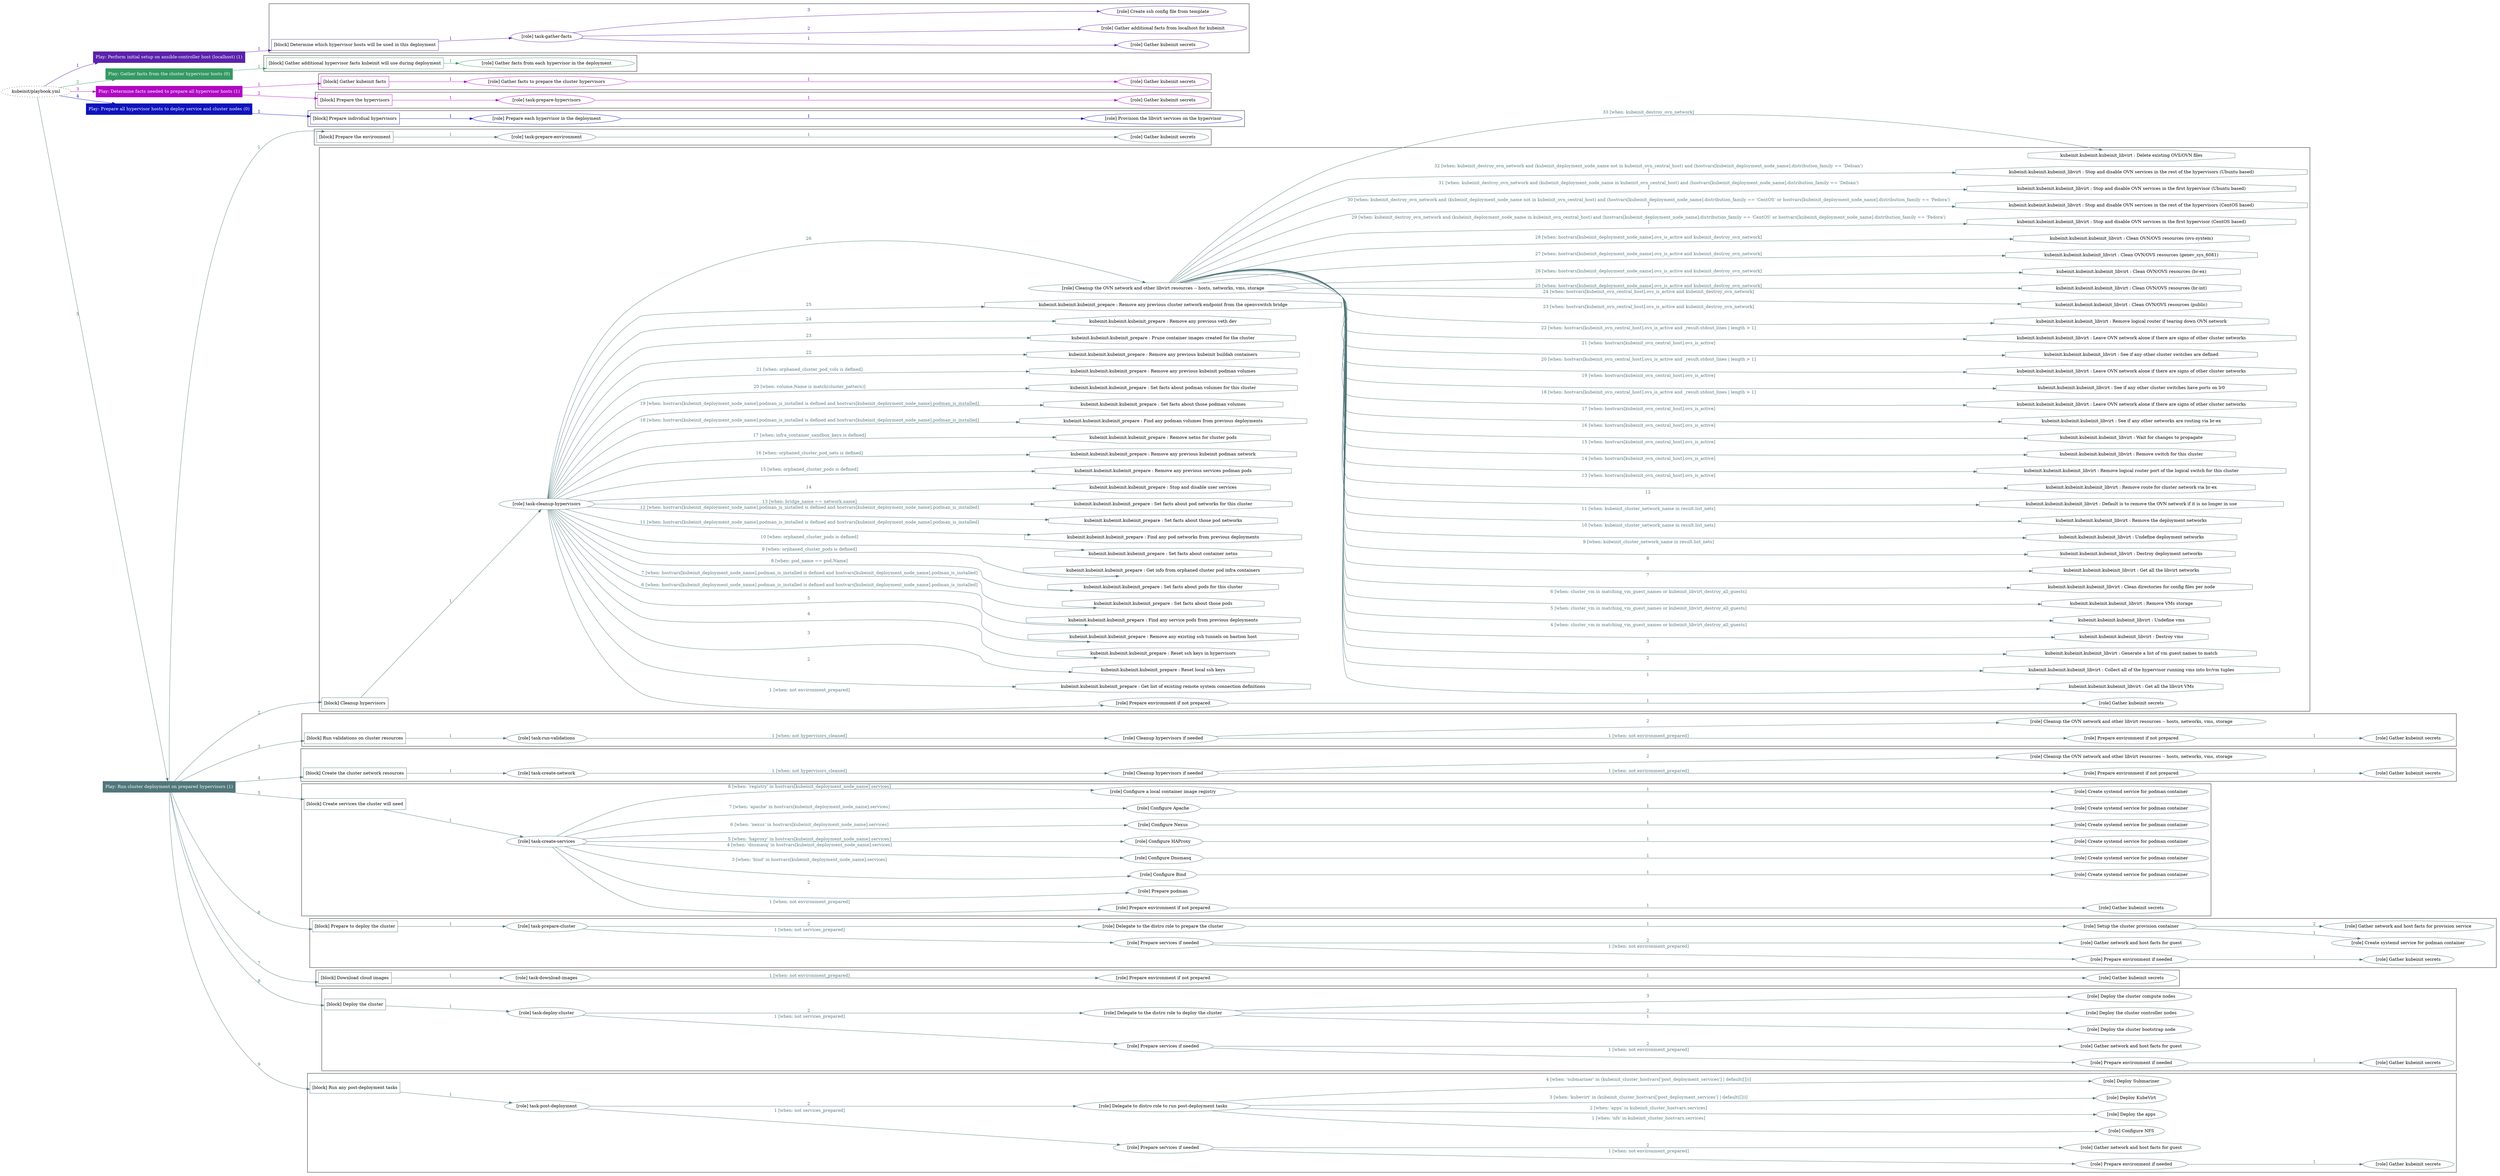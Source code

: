 digraph {
	graph [concentrate=true ordering=in rankdir=LR ratio=fill]
	edge [esep=5 sep=10]
	"kubeinit/playbook.yml" [URL="/home/runner/work/kubeinit/kubeinit/kubeinit/playbook.yml" id=playbook_5a4545f5 style=dotted]
	"kubeinit/playbook.yml" -> play_1e78f059 [label="1 " color="#5a21ab" fontcolor="#5a21ab" id=edge_a2ead341 labeltooltip="1 " tooltip="1 "]
	subgraph "Play: Perform initial setup on ansible-controller host (localhost) (1)" {
		play_1e78f059 [label="Play: Perform initial setup on ansible-controller host (localhost) (1)" URL="/home/runner/work/kubeinit/kubeinit/kubeinit/playbook.yml" color="#5a21ab" fontcolor="#ffffff" id=play_1e78f059 shape=box style=filled tooltip=localhost]
		play_1e78f059 -> block_ff4f4576 [label=1 color="#5a21ab" fontcolor="#5a21ab" id=edge_d9b0c9b5 labeltooltip=1 tooltip=1]
		subgraph cluster_block_ff4f4576 {
			block_ff4f4576 [label="[block] Determine which hypervisor hosts will be used in this deployment" URL="/home/runner/work/kubeinit/kubeinit/kubeinit/playbook.yml" color="#5a21ab" id=block_ff4f4576 labeltooltip="Determine which hypervisor hosts will be used in this deployment" shape=box tooltip="Determine which hypervisor hosts will be used in this deployment"]
			block_ff4f4576 -> role_3e78e4c2 [label="1 " color="#5a21ab" fontcolor="#5a21ab" id=edge_68dcc5a3 labeltooltip="1 " tooltip="1 "]
			subgraph "task-gather-facts" {
				role_3e78e4c2 [label="[role] task-gather-facts" URL="/home/runner/work/kubeinit/kubeinit/kubeinit/playbook.yml" color="#5a21ab" id=role_3e78e4c2 tooltip="task-gather-facts"]
				role_3e78e4c2 -> role_2326cd33 [label="1 " color="#5a21ab" fontcolor="#5a21ab" id=edge_c3e2ccf3 labeltooltip="1 " tooltip="1 "]
				subgraph "Gather kubeinit secrets" {
					role_2326cd33 [label="[role] Gather kubeinit secrets" URL="/home/runner/.ansible/collections/ansible_collections/kubeinit/kubeinit/roles/kubeinit_prepare/tasks/build_hypervisors_group.yml" color="#5a21ab" id=role_2326cd33 tooltip="Gather kubeinit secrets"]
				}
				role_3e78e4c2 -> role_e3f4c831 [label="2 " color="#5a21ab" fontcolor="#5a21ab" id=edge_91a6708e labeltooltip="2 " tooltip="2 "]
				subgraph "Gather additional facts from localhost for kubeinit" {
					role_e3f4c831 [label="[role] Gather additional facts from localhost for kubeinit" URL="/home/runner/.ansible/collections/ansible_collections/kubeinit/kubeinit/roles/kubeinit_prepare/tasks/build_hypervisors_group.yml" color="#5a21ab" id=role_e3f4c831 tooltip="Gather additional facts from localhost for kubeinit"]
				}
				role_3e78e4c2 -> role_e52c6f54 [label="3 " color="#5a21ab" fontcolor="#5a21ab" id=edge_140bd2b3 labeltooltip="3 " tooltip="3 "]
				subgraph "Create ssh config file from template" {
					role_e52c6f54 [label="[role] Create ssh config file from template" URL="/home/runner/.ansible/collections/ansible_collections/kubeinit/kubeinit/roles/kubeinit_prepare/tasks/build_hypervisors_group.yml" color="#5a21ab" id=role_e52c6f54 tooltip="Create ssh config file from template"]
				}
			}
		}
	}
	"kubeinit/playbook.yml" -> play_c5b459e0 [label="2 " color="#339963" fontcolor="#339963" id=edge_bbea4d3b labeltooltip="2 " tooltip="2 "]
	subgraph "Play: Gather facts from the cluster hypervisor hosts (0)" {
		play_c5b459e0 [label="Play: Gather facts from the cluster hypervisor hosts (0)" URL="/home/runner/work/kubeinit/kubeinit/kubeinit/playbook.yml" color="#339963" fontcolor="#ffffff" id=play_c5b459e0 shape=box style=filled tooltip="Play: Gather facts from the cluster hypervisor hosts (0)"]
		play_c5b459e0 -> block_3375d42a [label=1 color="#339963" fontcolor="#339963" id=edge_5148c260 labeltooltip=1 tooltip=1]
		subgraph cluster_block_3375d42a {
			block_3375d42a [label="[block] Gather additional hypervisor facts kubeinit will use during deployment" URL="/home/runner/work/kubeinit/kubeinit/kubeinit/playbook.yml" color="#339963" id=block_3375d42a labeltooltip="Gather additional hypervisor facts kubeinit will use during deployment" shape=box tooltip="Gather additional hypervisor facts kubeinit will use during deployment"]
			block_3375d42a -> role_84391110 [label="1 " color="#339963" fontcolor="#339963" id=edge_280639a4 labeltooltip="1 " tooltip="1 "]
			subgraph "Gather facts from each hypervisor in the deployment" {
				role_84391110 [label="[role] Gather facts from each hypervisor in the deployment" URL="/home/runner/work/kubeinit/kubeinit/kubeinit/playbook.yml" color="#339963" id=role_84391110 tooltip="Gather facts from each hypervisor in the deployment"]
			}
		}
	}
	"kubeinit/playbook.yml" -> play_86054ffc [label="3 " color="#b108c4" fontcolor="#b108c4" id=edge_14d82d91 labeltooltip="3 " tooltip="3 "]
	subgraph "Play: Determine facts needed to prepare all hypervisor hosts (1)" {
		play_86054ffc [label="Play: Determine facts needed to prepare all hypervisor hosts (1)" URL="/home/runner/work/kubeinit/kubeinit/kubeinit/playbook.yml" color="#b108c4" fontcolor="#ffffff" id=play_86054ffc shape=box style=filled tooltip=localhost]
		play_86054ffc -> block_94ff4d65 [label=1 color="#b108c4" fontcolor="#b108c4" id=edge_32e712c9 labeltooltip=1 tooltip=1]
		subgraph cluster_block_94ff4d65 {
			block_94ff4d65 [label="[block] Gather kubeinit facts" URL="/home/runner/work/kubeinit/kubeinit/kubeinit/playbook.yml" color="#b108c4" id=block_94ff4d65 labeltooltip="Gather kubeinit facts" shape=box tooltip="Gather kubeinit facts"]
			block_94ff4d65 -> role_81b5fffc [label="1 " color="#b108c4" fontcolor="#b108c4" id=edge_94e91b52 labeltooltip="1 " tooltip="1 "]
			subgraph "Gather facts to prepare the cluster hypervisors" {
				role_81b5fffc [label="[role] Gather facts to prepare the cluster hypervisors" URL="/home/runner/work/kubeinit/kubeinit/kubeinit/playbook.yml" color="#b108c4" id=role_81b5fffc tooltip="Gather facts to prepare the cluster hypervisors"]
				role_81b5fffc -> role_4dceceae [label="1 " color="#b108c4" fontcolor="#b108c4" id=edge_2b046a18 labeltooltip="1 " tooltip="1 "]
				subgraph "Gather kubeinit secrets" {
					role_4dceceae [label="[role] Gather kubeinit secrets" URL="/home/runner/.ansible/collections/ansible_collections/kubeinit/kubeinit/roles/kubeinit_prepare/tasks/gather_kubeinit_facts.yml" color="#b108c4" id=role_4dceceae tooltip="Gather kubeinit secrets"]
				}
			}
		}
		play_86054ffc -> block_d20fddd7 [label=2 color="#b108c4" fontcolor="#b108c4" id=edge_41a99e84 labeltooltip=2 tooltip=2]
		subgraph cluster_block_d20fddd7 {
			block_d20fddd7 [label="[block] Prepare the hypervisors" URL="/home/runner/work/kubeinit/kubeinit/kubeinit/playbook.yml" color="#b108c4" id=block_d20fddd7 labeltooltip="Prepare the hypervisors" shape=box tooltip="Prepare the hypervisors"]
			block_d20fddd7 -> role_6d26ed8b [label="1 " color="#b108c4" fontcolor="#b108c4" id=edge_f21c0698 labeltooltip="1 " tooltip="1 "]
			subgraph "task-prepare-hypervisors" {
				role_6d26ed8b [label="[role] task-prepare-hypervisors" URL="/home/runner/work/kubeinit/kubeinit/kubeinit/playbook.yml" color="#b108c4" id=role_6d26ed8b tooltip="task-prepare-hypervisors"]
				role_6d26ed8b -> role_9855aac3 [label="1 " color="#b108c4" fontcolor="#b108c4" id=edge_535dd490 labeltooltip="1 " tooltip="1 "]
				subgraph "Gather kubeinit secrets" {
					role_9855aac3 [label="[role] Gather kubeinit secrets" URL="/home/runner/.ansible/collections/ansible_collections/kubeinit/kubeinit/roles/kubeinit_prepare/tasks/gather_kubeinit_facts.yml" color="#b108c4" id=role_9855aac3 tooltip="Gather kubeinit secrets"]
				}
			}
		}
	}
	"kubeinit/playbook.yml" -> play_5b0f443d [label="4 " color="#0f13bd" fontcolor="#0f13bd" id=edge_a284166a labeltooltip="4 " tooltip="4 "]
	subgraph "Play: Prepare all hypervisor hosts to deploy service and cluster nodes (0)" {
		play_5b0f443d [label="Play: Prepare all hypervisor hosts to deploy service and cluster nodes (0)" URL="/home/runner/work/kubeinit/kubeinit/kubeinit/playbook.yml" color="#0f13bd" fontcolor="#ffffff" id=play_5b0f443d shape=box style=filled tooltip="Play: Prepare all hypervisor hosts to deploy service and cluster nodes (0)"]
		play_5b0f443d -> block_137f2caf [label=1 color="#0f13bd" fontcolor="#0f13bd" id=edge_b3590796 labeltooltip=1 tooltip=1]
		subgraph cluster_block_137f2caf {
			block_137f2caf [label="[block] Prepare individual hypervisors" URL="/home/runner/work/kubeinit/kubeinit/kubeinit/playbook.yml" color="#0f13bd" id=block_137f2caf labeltooltip="Prepare individual hypervisors" shape=box tooltip="Prepare individual hypervisors"]
			block_137f2caf -> role_3675dd26 [label="1 " color="#0f13bd" fontcolor="#0f13bd" id=edge_4f25f3b4 labeltooltip="1 " tooltip="1 "]
			subgraph "Prepare each hypervisor in the deployment" {
				role_3675dd26 [label="[role] Prepare each hypervisor in the deployment" URL="/home/runner/work/kubeinit/kubeinit/kubeinit/playbook.yml" color="#0f13bd" id=role_3675dd26 tooltip="Prepare each hypervisor in the deployment"]
				role_3675dd26 -> role_9d1bbe54 [label="1 " color="#0f13bd" fontcolor="#0f13bd" id=edge_de112670 labeltooltip="1 " tooltip="1 "]
				subgraph "Provision the libvirt services on the hypervisor" {
					role_9d1bbe54 [label="[role] Provision the libvirt services on the hypervisor" URL="/home/runner/.ansible/collections/ansible_collections/kubeinit/kubeinit/roles/kubeinit_prepare/tasks/prepare_hypervisor.yml" color="#0f13bd" id=role_9d1bbe54 tooltip="Provision the libvirt services on the hypervisor"]
				}
			}
		}
	}
	"kubeinit/playbook.yml" -> play_1a535576 [label="5 " color="#51777b" fontcolor="#51777b" id=edge_ccc125e8 labeltooltip="5 " tooltip="5 "]
	subgraph "Play: Run cluster deployment on prepared hypervisors (1)" {
		play_1a535576 [label="Play: Run cluster deployment on prepared hypervisors (1)" URL="/home/runner/work/kubeinit/kubeinit/kubeinit/playbook.yml" color="#51777b" fontcolor="#ffffff" id=play_1a535576 shape=box style=filled tooltip=localhost]
		play_1a535576 -> block_75554c9f [label=1 color="#51777b" fontcolor="#51777b" id=edge_c88311b2 labeltooltip=1 tooltip=1]
		subgraph cluster_block_75554c9f {
			block_75554c9f [label="[block] Prepare the environment" URL="/home/runner/work/kubeinit/kubeinit/kubeinit/playbook.yml" color="#51777b" id=block_75554c9f labeltooltip="Prepare the environment" shape=box tooltip="Prepare the environment"]
			block_75554c9f -> role_c09b6a27 [label="1 " color="#51777b" fontcolor="#51777b" id=edge_b46955ff labeltooltip="1 " tooltip="1 "]
			subgraph "task-prepare-environment" {
				role_c09b6a27 [label="[role] task-prepare-environment" URL="/home/runner/work/kubeinit/kubeinit/kubeinit/playbook.yml" color="#51777b" id=role_c09b6a27 tooltip="task-prepare-environment"]
				role_c09b6a27 -> role_18e3e45d [label="1 " color="#51777b" fontcolor="#51777b" id=edge_372e1f5d labeltooltip="1 " tooltip="1 "]
				subgraph "Gather kubeinit secrets" {
					role_18e3e45d [label="[role] Gather kubeinit secrets" URL="/home/runner/.ansible/collections/ansible_collections/kubeinit/kubeinit/roles/kubeinit_prepare/tasks/gather_kubeinit_facts.yml" color="#51777b" id=role_18e3e45d tooltip="Gather kubeinit secrets"]
				}
			}
		}
		play_1a535576 -> block_0ab4f8f8 [label=2 color="#51777b" fontcolor="#51777b" id=edge_af39aa76 labeltooltip=2 tooltip=2]
		subgraph cluster_block_0ab4f8f8 {
			block_0ab4f8f8 [label="[block] Cleanup hypervisors" URL="/home/runner/work/kubeinit/kubeinit/kubeinit/playbook.yml" color="#51777b" id=block_0ab4f8f8 labeltooltip="Cleanup hypervisors" shape=box tooltip="Cleanup hypervisors"]
			block_0ab4f8f8 -> role_dd1762f1 [label="1 " color="#51777b" fontcolor="#51777b" id=edge_86929336 labeltooltip="1 " tooltip="1 "]
			subgraph "task-cleanup-hypervisors" {
				role_dd1762f1 [label="[role] task-cleanup-hypervisors" URL="/home/runner/work/kubeinit/kubeinit/kubeinit/playbook.yml" color="#51777b" id=role_dd1762f1 tooltip="task-cleanup-hypervisors"]
				role_dd1762f1 -> role_8f1bd9f9 [label="1 [when: not environment_prepared]" color="#51777b" fontcolor="#51777b" id=edge_e444755f labeltooltip="1 [when: not environment_prepared]" tooltip="1 [when: not environment_prepared]"]
				subgraph "Prepare environment if not prepared" {
					role_8f1bd9f9 [label="[role] Prepare environment if not prepared" URL="/home/runner/.ansible/collections/ansible_collections/kubeinit/kubeinit/roles/kubeinit_prepare/tasks/cleanup_hypervisors.yml" color="#51777b" id=role_8f1bd9f9 tooltip="Prepare environment if not prepared"]
					role_8f1bd9f9 -> role_a844a728 [label="1 " color="#51777b" fontcolor="#51777b" id=edge_90031177 labeltooltip="1 " tooltip="1 "]
					subgraph "Gather kubeinit secrets" {
						role_a844a728 [label="[role] Gather kubeinit secrets" URL="/home/runner/.ansible/collections/ansible_collections/kubeinit/kubeinit/roles/kubeinit_prepare/tasks/gather_kubeinit_facts.yml" color="#51777b" id=role_a844a728 tooltip="Gather kubeinit secrets"]
					}
				}
				task_e8d847ba [label="kubeinit.kubeinit.kubeinit_prepare : Get list of existing remote system connection definitions" URL="/home/runner/.ansible/collections/ansible_collections/kubeinit/kubeinit/roles/kubeinit_prepare/tasks/cleanup_hypervisors.yml" color="#51777b" id=task_e8d847ba shape=octagon tooltip="kubeinit.kubeinit.kubeinit_prepare : Get list of existing remote system connection definitions"]
				role_dd1762f1 -> task_e8d847ba [label="2 " color="#51777b" fontcolor="#51777b" id=edge_af2b010f labeltooltip="2 " tooltip="2 "]
				task_2d608676 [label="kubeinit.kubeinit.kubeinit_prepare : Reset local ssh keys" URL="/home/runner/.ansible/collections/ansible_collections/kubeinit/kubeinit/roles/kubeinit_prepare/tasks/cleanup_hypervisors.yml" color="#51777b" id=task_2d608676 shape=octagon tooltip="kubeinit.kubeinit.kubeinit_prepare : Reset local ssh keys"]
				role_dd1762f1 -> task_2d608676 [label="3 " color="#51777b" fontcolor="#51777b" id=edge_d3e96ebc labeltooltip="3 " tooltip="3 "]
				task_679284b7 [label="kubeinit.kubeinit.kubeinit_prepare : Reset ssh keys in hypervisors" URL="/home/runner/.ansible/collections/ansible_collections/kubeinit/kubeinit/roles/kubeinit_prepare/tasks/cleanup_hypervisors.yml" color="#51777b" id=task_679284b7 shape=octagon tooltip="kubeinit.kubeinit.kubeinit_prepare : Reset ssh keys in hypervisors"]
				role_dd1762f1 -> task_679284b7 [label="4 " color="#51777b" fontcolor="#51777b" id=edge_27f9fc63 labeltooltip="4 " tooltip="4 "]
				task_99d864fc [label="kubeinit.kubeinit.kubeinit_prepare : Remove any existing ssh tunnels on bastion host" URL="/home/runner/.ansible/collections/ansible_collections/kubeinit/kubeinit/roles/kubeinit_prepare/tasks/cleanup_hypervisors.yml" color="#51777b" id=task_99d864fc shape=octagon tooltip="kubeinit.kubeinit.kubeinit_prepare : Remove any existing ssh tunnels on bastion host"]
				role_dd1762f1 -> task_99d864fc [label="5 " color="#51777b" fontcolor="#51777b" id=edge_2fa0a3b4 labeltooltip="5 " tooltip="5 "]
				task_e3b72cff [label="kubeinit.kubeinit.kubeinit_prepare : Find any service pods from previous deployments" URL="/home/runner/.ansible/collections/ansible_collections/kubeinit/kubeinit/roles/kubeinit_prepare/tasks/cleanup_hypervisors.yml" color="#51777b" id=task_e3b72cff shape=octagon tooltip="kubeinit.kubeinit.kubeinit_prepare : Find any service pods from previous deployments"]
				role_dd1762f1 -> task_e3b72cff [label="6 [when: hostvars[kubeinit_deployment_node_name].podman_is_installed is defined and hostvars[kubeinit_deployment_node_name].podman_is_installed]" color="#51777b" fontcolor="#51777b" id=edge_b38700af labeltooltip="6 [when: hostvars[kubeinit_deployment_node_name].podman_is_installed is defined and hostvars[kubeinit_deployment_node_name].podman_is_installed]" tooltip="6 [when: hostvars[kubeinit_deployment_node_name].podman_is_installed is defined and hostvars[kubeinit_deployment_node_name].podman_is_installed]"]
				task_1d0dedc7 [label="kubeinit.kubeinit.kubeinit_prepare : Set facts about those pods" URL="/home/runner/.ansible/collections/ansible_collections/kubeinit/kubeinit/roles/kubeinit_prepare/tasks/cleanup_hypervisors.yml" color="#51777b" id=task_1d0dedc7 shape=octagon tooltip="kubeinit.kubeinit.kubeinit_prepare : Set facts about those pods"]
				role_dd1762f1 -> task_1d0dedc7 [label="7 [when: hostvars[kubeinit_deployment_node_name].podman_is_installed is defined and hostvars[kubeinit_deployment_node_name].podman_is_installed]" color="#51777b" fontcolor="#51777b" id=edge_de6d7c2c labeltooltip="7 [when: hostvars[kubeinit_deployment_node_name].podman_is_installed is defined and hostvars[kubeinit_deployment_node_name].podman_is_installed]" tooltip="7 [when: hostvars[kubeinit_deployment_node_name].podman_is_installed is defined and hostvars[kubeinit_deployment_node_name].podman_is_installed]"]
				task_29033c0e [label="kubeinit.kubeinit.kubeinit_prepare : Set facts about pods for this cluster" URL="/home/runner/.ansible/collections/ansible_collections/kubeinit/kubeinit/roles/kubeinit_prepare/tasks/cleanup_hypervisors.yml" color="#51777b" id=task_29033c0e shape=octagon tooltip="kubeinit.kubeinit.kubeinit_prepare : Set facts about pods for this cluster"]
				role_dd1762f1 -> task_29033c0e [label="8 [when: pod_name == pod.Name]" color="#51777b" fontcolor="#51777b" id=edge_076f093a labeltooltip="8 [when: pod_name == pod.Name]" tooltip="8 [when: pod_name == pod.Name]"]
				task_9200adbe [label="kubeinit.kubeinit.kubeinit_prepare : Get info from orphaned cluster pod infra containers" URL="/home/runner/.ansible/collections/ansible_collections/kubeinit/kubeinit/roles/kubeinit_prepare/tasks/cleanup_hypervisors.yml" color="#51777b" id=task_9200adbe shape=octagon tooltip="kubeinit.kubeinit.kubeinit_prepare : Get info from orphaned cluster pod infra containers"]
				role_dd1762f1 -> task_9200adbe [label="9 [when: orphaned_cluster_pods is defined]" color="#51777b" fontcolor="#51777b" id=edge_2c4bcd37 labeltooltip="9 [when: orphaned_cluster_pods is defined]" tooltip="9 [when: orphaned_cluster_pods is defined]"]
				task_69b82976 [label="kubeinit.kubeinit.kubeinit_prepare : Set facts about container netns" URL="/home/runner/.ansible/collections/ansible_collections/kubeinit/kubeinit/roles/kubeinit_prepare/tasks/cleanup_hypervisors.yml" color="#51777b" id=task_69b82976 shape=octagon tooltip="kubeinit.kubeinit.kubeinit_prepare : Set facts about container netns"]
				role_dd1762f1 -> task_69b82976 [label="10 [when: orphaned_cluster_pods is defined]" color="#51777b" fontcolor="#51777b" id=edge_c9e83d38 labeltooltip="10 [when: orphaned_cluster_pods is defined]" tooltip="10 [when: orphaned_cluster_pods is defined]"]
				task_2ca82136 [label="kubeinit.kubeinit.kubeinit_prepare : Find any pod networks from previous deployments" URL="/home/runner/.ansible/collections/ansible_collections/kubeinit/kubeinit/roles/kubeinit_prepare/tasks/cleanup_hypervisors.yml" color="#51777b" id=task_2ca82136 shape=octagon tooltip="kubeinit.kubeinit.kubeinit_prepare : Find any pod networks from previous deployments"]
				role_dd1762f1 -> task_2ca82136 [label="11 [when: hostvars[kubeinit_deployment_node_name].podman_is_installed is defined and hostvars[kubeinit_deployment_node_name].podman_is_installed]" color="#51777b" fontcolor="#51777b" id=edge_91378f9a labeltooltip="11 [when: hostvars[kubeinit_deployment_node_name].podman_is_installed is defined and hostvars[kubeinit_deployment_node_name].podman_is_installed]" tooltip="11 [when: hostvars[kubeinit_deployment_node_name].podman_is_installed is defined and hostvars[kubeinit_deployment_node_name].podman_is_installed]"]
				task_dfb0888b [label="kubeinit.kubeinit.kubeinit_prepare : Set facts about those pod networks" URL="/home/runner/.ansible/collections/ansible_collections/kubeinit/kubeinit/roles/kubeinit_prepare/tasks/cleanup_hypervisors.yml" color="#51777b" id=task_dfb0888b shape=octagon tooltip="kubeinit.kubeinit.kubeinit_prepare : Set facts about those pod networks"]
				role_dd1762f1 -> task_dfb0888b [label="12 [when: hostvars[kubeinit_deployment_node_name].podman_is_installed is defined and hostvars[kubeinit_deployment_node_name].podman_is_installed]" color="#51777b" fontcolor="#51777b" id=edge_5e89985b labeltooltip="12 [when: hostvars[kubeinit_deployment_node_name].podman_is_installed is defined and hostvars[kubeinit_deployment_node_name].podman_is_installed]" tooltip="12 [when: hostvars[kubeinit_deployment_node_name].podman_is_installed is defined and hostvars[kubeinit_deployment_node_name].podman_is_installed]"]
				task_ead95dcc [label="kubeinit.kubeinit.kubeinit_prepare : Set facts about pod networks for this cluster" URL="/home/runner/.ansible/collections/ansible_collections/kubeinit/kubeinit/roles/kubeinit_prepare/tasks/cleanup_hypervisors.yml" color="#51777b" id=task_ead95dcc shape=octagon tooltip="kubeinit.kubeinit.kubeinit_prepare : Set facts about pod networks for this cluster"]
				role_dd1762f1 -> task_ead95dcc [label="13 [when: bridge_name == network.name]" color="#51777b" fontcolor="#51777b" id=edge_8257e869 labeltooltip="13 [when: bridge_name == network.name]" tooltip="13 [when: bridge_name == network.name]"]
				task_f126269a [label="kubeinit.kubeinit.kubeinit_prepare : Stop and disable user services" URL="/home/runner/.ansible/collections/ansible_collections/kubeinit/kubeinit/roles/kubeinit_prepare/tasks/cleanup_hypervisors.yml" color="#51777b" id=task_f126269a shape=octagon tooltip="kubeinit.kubeinit.kubeinit_prepare : Stop and disable user services"]
				role_dd1762f1 -> task_f126269a [label="14 " color="#51777b" fontcolor="#51777b" id=edge_f823f100 labeltooltip="14 " tooltip="14 "]
				task_87fa436c [label="kubeinit.kubeinit.kubeinit_prepare : Remove any previous services podman pods" URL="/home/runner/.ansible/collections/ansible_collections/kubeinit/kubeinit/roles/kubeinit_prepare/tasks/cleanup_hypervisors.yml" color="#51777b" id=task_87fa436c shape=octagon tooltip="kubeinit.kubeinit.kubeinit_prepare : Remove any previous services podman pods"]
				role_dd1762f1 -> task_87fa436c [label="15 [when: orphaned_cluster_pods is defined]" color="#51777b" fontcolor="#51777b" id=edge_313d1b6b labeltooltip="15 [when: orphaned_cluster_pods is defined]" tooltip="15 [when: orphaned_cluster_pods is defined]"]
				task_4e62f165 [label="kubeinit.kubeinit.kubeinit_prepare : Remove any previous kubeinit podman network" URL="/home/runner/.ansible/collections/ansible_collections/kubeinit/kubeinit/roles/kubeinit_prepare/tasks/cleanup_hypervisors.yml" color="#51777b" id=task_4e62f165 shape=octagon tooltip="kubeinit.kubeinit.kubeinit_prepare : Remove any previous kubeinit podman network"]
				role_dd1762f1 -> task_4e62f165 [label="16 [when: orphaned_cluster_pod_nets is defined]" color="#51777b" fontcolor="#51777b" id=edge_294fd21d labeltooltip="16 [when: orphaned_cluster_pod_nets is defined]" tooltip="16 [when: orphaned_cluster_pod_nets is defined]"]
				task_38621b3a [label="kubeinit.kubeinit.kubeinit_prepare : Remove netns for cluster pods" URL="/home/runner/.ansible/collections/ansible_collections/kubeinit/kubeinit/roles/kubeinit_prepare/tasks/cleanup_hypervisors.yml" color="#51777b" id=task_38621b3a shape=octagon tooltip="kubeinit.kubeinit.kubeinit_prepare : Remove netns for cluster pods"]
				role_dd1762f1 -> task_38621b3a [label="17 [when: infra_container_sandbox_keys is defined]" color="#51777b" fontcolor="#51777b" id=edge_695a2308 labeltooltip="17 [when: infra_container_sandbox_keys is defined]" tooltip="17 [when: infra_container_sandbox_keys is defined]"]
				task_3f555c58 [label="kubeinit.kubeinit.kubeinit_prepare : Find any podman volumes from previous deployments" URL="/home/runner/.ansible/collections/ansible_collections/kubeinit/kubeinit/roles/kubeinit_prepare/tasks/cleanup_hypervisors.yml" color="#51777b" id=task_3f555c58 shape=octagon tooltip="kubeinit.kubeinit.kubeinit_prepare : Find any podman volumes from previous deployments"]
				role_dd1762f1 -> task_3f555c58 [label="18 [when: hostvars[kubeinit_deployment_node_name].podman_is_installed is defined and hostvars[kubeinit_deployment_node_name].podman_is_installed]" color="#51777b" fontcolor="#51777b" id=edge_38aef74b labeltooltip="18 [when: hostvars[kubeinit_deployment_node_name].podman_is_installed is defined and hostvars[kubeinit_deployment_node_name].podman_is_installed]" tooltip="18 [when: hostvars[kubeinit_deployment_node_name].podman_is_installed is defined and hostvars[kubeinit_deployment_node_name].podman_is_installed]"]
				task_96905cbf [label="kubeinit.kubeinit.kubeinit_prepare : Set facts about those podman volumes" URL="/home/runner/.ansible/collections/ansible_collections/kubeinit/kubeinit/roles/kubeinit_prepare/tasks/cleanup_hypervisors.yml" color="#51777b" id=task_96905cbf shape=octagon tooltip="kubeinit.kubeinit.kubeinit_prepare : Set facts about those podman volumes"]
				role_dd1762f1 -> task_96905cbf [label="19 [when: hostvars[kubeinit_deployment_node_name].podman_is_installed is defined and hostvars[kubeinit_deployment_node_name].podman_is_installed]" color="#51777b" fontcolor="#51777b" id=edge_6b167204 labeltooltip="19 [when: hostvars[kubeinit_deployment_node_name].podman_is_installed is defined and hostvars[kubeinit_deployment_node_name].podman_is_installed]" tooltip="19 [when: hostvars[kubeinit_deployment_node_name].podman_is_installed is defined and hostvars[kubeinit_deployment_node_name].podman_is_installed]"]
				task_cddf3717 [label="kubeinit.kubeinit.kubeinit_prepare : Set facts about podman volumes for this cluster" URL="/home/runner/.ansible/collections/ansible_collections/kubeinit/kubeinit/roles/kubeinit_prepare/tasks/cleanup_hypervisors.yml" color="#51777b" id=task_cddf3717 shape=octagon tooltip="kubeinit.kubeinit.kubeinit_prepare : Set facts about podman volumes for this cluster"]
				role_dd1762f1 -> task_cddf3717 [label="20 [when: volume.Name is match(cluster_pattern)]" color="#51777b" fontcolor="#51777b" id=edge_102b8910 labeltooltip="20 [when: volume.Name is match(cluster_pattern)]" tooltip="20 [when: volume.Name is match(cluster_pattern)]"]
				task_54f7f422 [label="kubeinit.kubeinit.kubeinit_prepare : Remove any previous kubeinit podman volumes" URL="/home/runner/.ansible/collections/ansible_collections/kubeinit/kubeinit/roles/kubeinit_prepare/tasks/cleanup_hypervisors.yml" color="#51777b" id=task_54f7f422 shape=octagon tooltip="kubeinit.kubeinit.kubeinit_prepare : Remove any previous kubeinit podman volumes"]
				role_dd1762f1 -> task_54f7f422 [label="21 [when: orphaned_cluster_pod_vols is defined]" color="#51777b" fontcolor="#51777b" id=edge_63f1c30e labeltooltip="21 [when: orphaned_cluster_pod_vols is defined]" tooltip="21 [when: orphaned_cluster_pod_vols is defined]"]
				task_d93819aa [label="kubeinit.kubeinit.kubeinit_prepare : Remove any previous kubeinit buildah containers" URL="/home/runner/.ansible/collections/ansible_collections/kubeinit/kubeinit/roles/kubeinit_prepare/tasks/cleanup_hypervisors.yml" color="#51777b" id=task_d93819aa shape=octagon tooltip="kubeinit.kubeinit.kubeinit_prepare : Remove any previous kubeinit buildah containers"]
				role_dd1762f1 -> task_d93819aa [label="22 " color="#51777b" fontcolor="#51777b" id=edge_4e9298da labeltooltip="22 " tooltip="22 "]
				task_d03ea2b1 [label="kubeinit.kubeinit.kubeinit_prepare : Prune container images created for the cluster" URL="/home/runner/.ansible/collections/ansible_collections/kubeinit/kubeinit/roles/kubeinit_prepare/tasks/cleanup_hypervisors.yml" color="#51777b" id=task_d03ea2b1 shape=octagon tooltip="kubeinit.kubeinit.kubeinit_prepare : Prune container images created for the cluster"]
				role_dd1762f1 -> task_d03ea2b1 [label="23 " color="#51777b" fontcolor="#51777b" id=edge_58e5904d labeltooltip="23 " tooltip="23 "]
				task_294fe76f [label="kubeinit.kubeinit.kubeinit_prepare : Remove any previous veth dev" URL="/home/runner/.ansible/collections/ansible_collections/kubeinit/kubeinit/roles/kubeinit_prepare/tasks/cleanup_hypervisors.yml" color="#51777b" id=task_294fe76f shape=octagon tooltip="kubeinit.kubeinit.kubeinit_prepare : Remove any previous veth dev"]
				role_dd1762f1 -> task_294fe76f [label="24 " color="#51777b" fontcolor="#51777b" id=edge_cd7c512d labeltooltip="24 " tooltip="24 "]
				task_2ce9be50 [label="kubeinit.kubeinit.kubeinit_prepare : Remove any previous cluster network endpoint from the openvswitch bridge" URL="/home/runner/.ansible/collections/ansible_collections/kubeinit/kubeinit/roles/kubeinit_prepare/tasks/cleanup_hypervisors.yml" color="#51777b" id=task_2ce9be50 shape=octagon tooltip="kubeinit.kubeinit.kubeinit_prepare : Remove any previous cluster network endpoint from the openvswitch bridge"]
				role_dd1762f1 -> task_2ce9be50 [label="25 " color="#51777b" fontcolor="#51777b" id=edge_c60948b3 labeltooltip="25 " tooltip="25 "]
				role_dd1762f1 -> role_557539e9 [label="26 " color="#51777b" fontcolor="#51777b" id=edge_a22f1249 labeltooltip="26 " tooltip="26 "]
				subgraph "Cleanup the OVN network and other libvirt resources -- hosts, networks, vms, storage" {
					role_557539e9 [label="[role] Cleanup the OVN network and other libvirt resources -- hosts, networks, vms, storage" URL="/home/runner/.ansible/collections/ansible_collections/kubeinit/kubeinit/roles/kubeinit_prepare/tasks/cleanup_hypervisors.yml" color="#51777b" id=role_557539e9 tooltip="Cleanup the OVN network and other libvirt resources -- hosts, networks, vms, storage"]
					task_1159de1d [label="kubeinit.kubeinit.kubeinit_libvirt : Get all the libvirt VMs" URL="/home/runner/.ansible/collections/ansible_collections/kubeinit/kubeinit/roles/kubeinit_libvirt/tasks/cleanup_libvirt.yml" color="#51777b" id=task_1159de1d shape=octagon tooltip="kubeinit.kubeinit.kubeinit_libvirt : Get all the libvirt VMs"]
					role_557539e9 -> task_1159de1d [label="1 " color="#51777b" fontcolor="#51777b" id=edge_1788a72e labeltooltip="1 " tooltip="1 "]
					task_49f5a205 [label="kubeinit.kubeinit.kubeinit_libvirt : Collect all of the hypervisor running vms into hv/vm tuples" URL="/home/runner/.ansible/collections/ansible_collections/kubeinit/kubeinit/roles/kubeinit_libvirt/tasks/cleanup_libvirt.yml" color="#51777b" id=task_49f5a205 shape=octagon tooltip="kubeinit.kubeinit.kubeinit_libvirt : Collect all of the hypervisor running vms into hv/vm tuples"]
					role_557539e9 -> task_49f5a205 [label="2 " color="#51777b" fontcolor="#51777b" id=edge_a0654775 labeltooltip="2 " tooltip="2 "]
					task_06632fc7 [label="kubeinit.kubeinit.kubeinit_libvirt : Generate a list of vm guest names to match" URL="/home/runner/.ansible/collections/ansible_collections/kubeinit/kubeinit/roles/kubeinit_libvirt/tasks/cleanup_libvirt.yml" color="#51777b" id=task_06632fc7 shape=octagon tooltip="kubeinit.kubeinit.kubeinit_libvirt : Generate a list of vm guest names to match"]
					role_557539e9 -> task_06632fc7 [label="3 " color="#51777b" fontcolor="#51777b" id=edge_b872ba1f labeltooltip="3 " tooltip="3 "]
					task_139be220 [label="kubeinit.kubeinit.kubeinit_libvirt : Destroy vms" URL="/home/runner/.ansible/collections/ansible_collections/kubeinit/kubeinit/roles/kubeinit_libvirt/tasks/cleanup_libvirt.yml" color="#51777b" id=task_139be220 shape=octagon tooltip="kubeinit.kubeinit.kubeinit_libvirt : Destroy vms"]
					role_557539e9 -> task_139be220 [label="4 [when: cluster_vm in matching_vm_guest_names or kubeinit_libvirt_destroy_all_guests]" color="#51777b" fontcolor="#51777b" id=edge_8d21cfb8 labeltooltip="4 [when: cluster_vm in matching_vm_guest_names or kubeinit_libvirt_destroy_all_guests]" tooltip="4 [when: cluster_vm in matching_vm_guest_names or kubeinit_libvirt_destroy_all_guests]"]
					task_b6c2011a [label="kubeinit.kubeinit.kubeinit_libvirt : Undefine vms" URL="/home/runner/.ansible/collections/ansible_collections/kubeinit/kubeinit/roles/kubeinit_libvirt/tasks/cleanup_libvirt.yml" color="#51777b" id=task_b6c2011a shape=octagon tooltip="kubeinit.kubeinit.kubeinit_libvirt : Undefine vms"]
					role_557539e9 -> task_b6c2011a [label="5 [when: cluster_vm in matching_vm_guest_names or kubeinit_libvirt_destroy_all_guests]" color="#51777b" fontcolor="#51777b" id=edge_30ef99ce labeltooltip="5 [when: cluster_vm in matching_vm_guest_names or kubeinit_libvirt_destroy_all_guests]" tooltip="5 [when: cluster_vm in matching_vm_guest_names or kubeinit_libvirt_destroy_all_guests]"]
					task_37ed6c3b [label="kubeinit.kubeinit.kubeinit_libvirt : Remove VMs storage" URL="/home/runner/.ansible/collections/ansible_collections/kubeinit/kubeinit/roles/kubeinit_libvirt/tasks/cleanup_libvirt.yml" color="#51777b" id=task_37ed6c3b shape=octagon tooltip="kubeinit.kubeinit.kubeinit_libvirt : Remove VMs storage"]
					role_557539e9 -> task_37ed6c3b [label="6 [when: cluster_vm in matching_vm_guest_names or kubeinit_libvirt_destroy_all_guests]" color="#51777b" fontcolor="#51777b" id=edge_c1780ee8 labeltooltip="6 [when: cluster_vm in matching_vm_guest_names or kubeinit_libvirt_destroy_all_guests]" tooltip="6 [when: cluster_vm in matching_vm_guest_names or kubeinit_libvirt_destroy_all_guests]"]
					task_8163b9f8 [label="kubeinit.kubeinit.kubeinit_libvirt : Clean directories for config files per node" URL="/home/runner/.ansible/collections/ansible_collections/kubeinit/kubeinit/roles/kubeinit_libvirt/tasks/cleanup_libvirt.yml" color="#51777b" id=task_8163b9f8 shape=octagon tooltip="kubeinit.kubeinit.kubeinit_libvirt : Clean directories for config files per node"]
					role_557539e9 -> task_8163b9f8 [label="7 " color="#51777b" fontcolor="#51777b" id=edge_144a1c4b labeltooltip="7 " tooltip="7 "]
					task_c276be44 [label="kubeinit.kubeinit.kubeinit_libvirt : Get all the libvirt networks" URL="/home/runner/.ansible/collections/ansible_collections/kubeinit/kubeinit/roles/kubeinit_libvirt/tasks/cleanup_libvirt.yml" color="#51777b" id=task_c276be44 shape=octagon tooltip="kubeinit.kubeinit.kubeinit_libvirt : Get all the libvirt networks"]
					role_557539e9 -> task_c276be44 [label="8 " color="#51777b" fontcolor="#51777b" id=edge_cec8e418 labeltooltip="8 " tooltip="8 "]
					task_5206a64f [label="kubeinit.kubeinit.kubeinit_libvirt : Destroy deployment networks" URL="/home/runner/.ansible/collections/ansible_collections/kubeinit/kubeinit/roles/kubeinit_libvirt/tasks/cleanup_libvirt.yml" color="#51777b" id=task_5206a64f shape=octagon tooltip="kubeinit.kubeinit.kubeinit_libvirt : Destroy deployment networks"]
					role_557539e9 -> task_5206a64f [label="9 [when: kubeinit_cluster_network_name in result.list_nets]" color="#51777b" fontcolor="#51777b" id=edge_ea00a490 labeltooltip="9 [when: kubeinit_cluster_network_name in result.list_nets]" tooltip="9 [when: kubeinit_cluster_network_name in result.list_nets]"]
					task_0412a2a0 [label="kubeinit.kubeinit.kubeinit_libvirt : Undefine deployment networks" URL="/home/runner/.ansible/collections/ansible_collections/kubeinit/kubeinit/roles/kubeinit_libvirt/tasks/cleanup_libvirt.yml" color="#51777b" id=task_0412a2a0 shape=octagon tooltip="kubeinit.kubeinit.kubeinit_libvirt : Undefine deployment networks"]
					role_557539e9 -> task_0412a2a0 [label="10 [when: kubeinit_cluster_network_name in result.list_nets]" color="#51777b" fontcolor="#51777b" id=edge_1e07ff2f labeltooltip="10 [when: kubeinit_cluster_network_name in result.list_nets]" tooltip="10 [when: kubeinit_cluster_network_name in result.list_nets]"]
					task_a469ff87 [label="kubeinit.kubeinit.kubeinit_libvirt : Remove the deployment networks" URL="/home/runner/.ansible/collections/ansible_collections/kubeinit/kubeinit/roles/kubeinit_libvirt/tasks/cleanup_libvirt.yml" color="#51777b" id=task_a469ff87 shape=octagon tooltip="kubeinit.kubeinit.kubeinit_libvirt : Remove the deployment networks"]
					role_557539e9 -> task_a469ff87 [label="11 [when: kubeinit_cluster_network_name in result.list_nets]" color="#51777b" fontcolor="#51777b" id=edge_99d4bb16 labeltooltip="11 [when: kubeinit_cluster_network_name in result.list_nets]" tooltip="11 [when: kubeinit_cluster_network_name in result.list_nets]"]
					task_f61bafa1 [label="kubeinit.kubeinit.kubeinit_libvirt : Default is to remove the OVN network if it is no longer in use" URL="/home/runner/.ansible/collections/ansible_collections/kubeinit/kubeinit/roles/kubeinit_libvirt/tasks/cleanup_libvirt.yml" color="#51777b" id=task_f61bafa1 shape=octagon tooltip="kubeinit.kubeinit.kubeinit_libvirt : Default is to remove the OVN network if it is no longer in use"]
					role_557539e9 -> task_f61bafa1 [label="12 " color="#51777b" fontcolor="#51777b" id=edge_61aa31d3 labeltooltip="12 " tooltip="12 "]
					task_1a42383b [label="kubeinit.kubeinit.kubeinit_libvirt : Remove route for cluster network via br-ex" URL="/home/runner/.ansible/collections/ansible_collections/kubeinit/kubeinit/roles/kubeinit_libvirt/tasks/cleanup_libvirt.yml" color="#51777b" id=task_1a42383b shape=octagon tooltip="kubeinit.kubeinit.kubeinit_libvirt : Remove route for cluster network via br-ex"]
					role_557539e9 -> task_1a42383b [label="13 [when: hostvars[kubeinit_ovn_central_host].ovs_is_active]" color="#51777b" fontcolor="#51777b" id=edge_4decd15b labeltooltip="13 [when: hostvars[kubeinit_ovn_central_host].ovs_is_active]" tooltip="13 [when: hostvars[kubeinit_ovn_central_host].ovs_is_active]"]
					task_8b11a20c [label="kubeinit.kubeinit.kubeinit_libvirt : Remove logical router port of the logical switch for this cluster" URL="/home/runner/.ansible/collections/ansible_collections/kubeinit/kubeinit/roles/kubeinit_libvirt/tasks/cleanup_libvirt.yml" color="#51777b" id=task_8b11a20c shape=octagon tooltip="kubeinit.kubeinit.kubeinit_libvirt : Remove logical router port of the logical switch for this cluster"]
					role_557539e9 -> task_8b11a20c [label="14 [when: hostvars[kubeinit_ovn_central_host].ovs_is_active]" color="#51777b" fontcolor="#51777b" id=edge_bb49b6da labeltooltip="14 [when: hostvars[kubeinit_ovn_central_host].ovs_is_active]" tooltip="14 [when: hostvars[kubeinit_ovn_central_host].ovs_is_active]"]
					task_f9eaebcb [label="kubeinit.kubeinit.kubeinit_libvirt : Remove switch for this cluster" URL="/home/runner/.ansible/collections/ansible_collections/kubeinit/kubeinit/roles/kubeinit_libvirt/tasks/cleanup_libvirt.yml" color="#51777b" id=task_f9eaebcb shape=octagon tooltip="kubeinit.kubeinit.kubeinit_libvirt : Remove switch for this cluster"]
					role_557539e9 -> task_f9eaebcb [label="15 [when: hostvars[kubeinit_ovn_central_host].ovs_is_active]" color="#51777b" fontcolor="#51777b" id=edge_12b7c1d7 labeltooltip="15 [when: hostvars[kubeinit_ovn_central_host].ovs_is_active]" tooltip="15 [when: hostvars[kubeinit_ovn_central_host].ovs_is_active]"]
					task_f0225523 [label="kubeinit.kubeinit.kubeinit_libvirt : Wait for changes to propagate" URL="/home/runner/.ansible/collections/ansible_collections/kubeinit/kubeinit/roles/kubeinit_libvirt/tasks/cleanup_libvirt.yml" color="#51777b" id=task_f0225523 shape=octagon tooltip="kubeinit.kubeinit.kubeinit_libvirt : Wait for changes to propagate"]
					role_557539e9 -> task_f0225523 [label="16 [when: hostvars[kubeinit_ovn_central_host].ovs_is_active]" color="#51777b" fontcolor="#51777b" id=edge_93dc2d26 labeltooltip="16 [when: hostvars[kubeinit_ovn_central_host].ovs_is_active]" tooltip="16 [when: hostvars[kubeinit_ovn_central_host].ovs_is_active]"]
					task_c976b720 [label="kubeinit.kubeinit.kubeinit_libvirt : See if any other networks are routing via br-ex" URL="/home/runner/.ansible/collections/ansible_collections/kubeinit/kubeinit/roles/kubeinit_libvirt/tasks/cleanup_libvirt.yml" color="#51777b" id=task_c976b720 shape=octagon tooltip="kubeinit.kubeinit.kubeinit_libvirt : See if any other networks are routing via br-ex"]
					role_557539e9 -> task_c976b720 [label="17 [when: hostvars[kubeinit_ovn_central_host].ovs_is_active]" color="#51777b" fontcolor="#51777b" id=edge_18ca3382 labeltooltip="17 [when: hostvars[kubeinit_ovn_central_host].ovs_is_active]" tooltip="17 [when: hostvars[kubeinit_ovn_central_host].ovs_is_active]"]
					task_33d119d9 [label="kubeinit.kubeinit.kubeinit_libvirt : Leave OVN network alone if there are signs of other cluster networks" URL="/home/runner/.ansible/collections/ansible_collections/kubeinit/kubeinit/roles/kubeinit_libvirt/tasks/cleanup_libvirt.yml" color="#51777b" id=task_33d119d9 shape=octagon tooltip="kubeinit.kubeinit.kubeinit_libvirt : Leave OVN network alone if there are signs of other cluster networks"]
					role_557539e9 -> task_33d119d9 [label="18 [when: hostvars[kubeinit_ovn_central_host].ovs_is_active and _result.stdout_lines | length > 1]" color="#51777b" fontcolor="#51777b" id=edge_c7a76e9a labeltooltip="18 [when: hostvars[kubeinit_ovn_central_host].ovs_is_active and _result.stdout_lines | length > 1]" tooltip="18 [when: hostvars[kubeinit_ovn_central_host].ovs_is_active and _result.stdout_lines | length > 1]"]
					task_8eb2923c [label="kubeinit.kubeinit.kubeinit_libvirt : See if any other cluster switches have ports on lr0" URL="/home/runner/.ansible/collections/ansible_collections/kubeinit/kubeinit/roles/kubeinit_libvirt/tasks/cleanup_libvirt.yml" color="#51777b" id=task_8eb2923c shape=octagon tooltip="kubeinit.kubeinit.kubeinit_libvirt : See if any other cluster switches have ports on lr0"]
					role_557539e9 -> task_8eb2923c [label="19 [when: hostvars[kubeinit_ovn_central_host].ovs_is_active]" color="#51777b" fontcolor="#51777b" id=edge_f7d4e151 labeltooltip="19 [when: hostvars[kubeinit_ovn_central_host].ovs_is_active]" tooltip="19 [when: hostvars[kubeinit_ovn_central_host].ovs_is_active]"]
					task_ce17a947 [label="kubeinit.kubeinit.kubeinit_libvirt : Leave OVN network alone if there are signs of other cluster networks" URL="/home/runner/.ansible/collections/ansible_collections/kubeinit/kubeinit/roles/kubeinit_libvirt/tasks/cleanup_libvirt.yml" color="#51777b" id=task_ce17a947 shape=octagon tooltip="kubeinit.kubeinit.kubeinit_libvirt : Leave OVN network alone if there are signs of other cluster networks"]
					role_557539e9 -> task_ce17a947 [label="20 [when: hostvars[kubeinit_ovn_central_host].ovs_is_active and _result.stdout_lines | length > 1]" color="#51777b" fontcolor="#51777b" id=edge_a30ff756 labeltooltip="20 [when: hostvars[kubeinit_ovn_central_host].ovs_is_active and _result.stdout_lines | length > 1]" tooltip="20 [when: hostvars[kubeinit_ovn_central_host].ovs_is_active and _result.stdout_lines | length > 1]"]
					task_fd467761 [label="kubeinit.kubeinit.kubeinit_libvirt : See if any other cluster switches are defined" URL="/home/runner/.ansible/collections/ansible_collections/kubeinit/kubeinit/roles/kubeinit_libvirt/tasks/cleanup_libvirt.yml" color="#51777b" id=task_fd467761 shape=octagon tooltip="kubeinit.kubeinit.kubeinit_libvirt : See if any other cluster switches are defined"]
					role_557539e9 -> task_fd467761 [label="21 [when: hostvars[kubeinit_ovn_central_host].ovs_is_active]" color="#51777b" fontcolor="#51777b" id=edge_6d816501 labeltooltip="21 [when: hostvars[kubeinit_ovn_central_host].ovs_is_active]" tooltip="21 [when: hostvars[kubeinit_ovn_central_host].ovs_is_active]"]
					task_4d60a021 [label="kubeinit.kubeinit.kubeinit_libvirt : Leave OVN network alone if there are signs of other cluster networks" URL="/home/runner/.ansible/collections/ansible_collections/kubeinit/kubeinit/roles/kubeinit_libvirt/tasks/cleanup_libvirt.yml" color="#51777b" id=task_4d60a021 shape=octagon tooltip="kubeinit.kubeinit.kubeinit_libvirt : Leave OVN network alone if there are signs of other cluster networks"]
					role_557539e9 -> task_4d60a021 [label="22 [when: hostvars[kubeinit_ovn_central_host].ovs_is_active and _result.stdout_lines | length > 1]" color="#51777b" fontcolor="#51777b" id=edge_d48649fc labeltooltip="22 [when: hostvars[kubeinit_ovn_central_host].ovs_is_active and _result.stdout_lines | length > 1]" tooltip="22 [when: hostvars[kubeinit_ovn_central_host].ovs_is_active and _result.stdout_lines | length > 1]"]
					task_0014d592 [label="kubeinit.kubeinit.kubeinit_libvirt : Remove logical router if tearing down OVN network" URL="/home/runner/.ansible/collections/ansible_collections/kubeinit/kubeinit/roles/kubeinit_libvirt/tasks/cleanup_libvirt.yml" color="#51777b" id=task_0014d592 shape=octagon tooltip="kubeinit.kubeinit.kubeinit_libvirt : Remove logical router if tearing down OVN network"]
					role_557539e9 -> task_0014d592 [label="23 [when: hostvars[kubeinit_ovn_central_host].ovs_is_active and kubeinit_destroy_ovn_network]" color="#51777b" fontcolor="#51777b" id=edge_9fb52e1c labeltooltip="23 [when: hostvars[kubeinit_ovn_central_host].ovs_is_active and kubeinit_destroy_ovn_network]" tooltip="23 [when: hostvars[kubeinit_ovn_central_host].ovs_is_active and kubeinit_destroy_ovn_network]"]
					task_8046e59a [label="kubeinit.kubeinit.kubeinit_libvirt : Clean OVN/OVS resources (public)" URL="/home/runner/.ansible/collections/ansible_collections/kubeinit/kubeinit/roles/kubeinit_libvirt/tasks/cleanup_libvirt.yml" color="#51777b" id=task_8046e59a shape=octagon tooltip="kubeinit.kubeinit.kubeinit_libvirt : Clean OVN/OVS resources (public)"]
					role_557539e9 -> task_8046e59a [label="24 [when: hostvars[kubeinit_ovn_central_host].ovs_is_active and kubeinit_destroy_ovn_network]" color="#51777b" fontcolor="#51777b" id=edge_c981e87c labeltooltip="24 [when: hostvars[kubeinit_ovn_central_host].ovs_is_active and kubeinit_destroy_ovn_network]" tooltip="24 [when: hostvars[kubeinit_ovn_central_host].ovs_is_active and kubeinit_destroy_ovn_network]"]
					task_3214320e [label="kubeinit.kubeinit.kubeinit_libvirt : Clean OVN/OVS resources (br-int)" URL="/home/runner/.ansible/collections/ansible_collections/kubeinit/kubeinit/roles/kubeinit_libvirt/tasks/cleanup_libvirt.yml" color="#51777b" id=task_3214320e shape=octagon tooltip="kubeinit.kubeinit.kubeinit_libvirt : Clean OVN/OVS resources (br-int)"]
					role_557539e9 -> task_3214320e [label="25 [when: hostvars[kubeinit_deployment_node_name].ovs_is_active and kubeinit_destroy_ovn_network]" color="#51777b" fontcolor="#51777b" id=edge_60c84619 labeltooltip="25 [when: hostvars[kubeinit_deployment_node_name].ovs_is_active and kubeinit_destroy_ovn_network]" tooltip="25 [when: hostvars[kubeinit_deployment_node_name].ovs_is_active and kubeinit_destroy_ovn_network]"]
					task_7eb62350 [label="kubeinit.kubeinit.kubeinit_libvirt : Clean OVN/OVS resources (br-ex)" URL="/home/runner/.ansible/collections/ansible_collections/kubeinit/kubeinit/roles/kubeinit_libvirt/tasks/cleanup_libvirt.yml" color="#51777b" id=task_7eb62350 shape=octagon tooltip="kubeinit.kubeinit.kubeinit_libvirt : Clean OVN/OVS resources (br-ex)"]
					role_557539e9 -> task_7eb62350 [label="26 [when: hostvars[kubeinit_deployment_node_name].ovs_is_active and kubeinit_destroy_ovn_network]" color="#51777b" fontcolor="#51777b" id=edge_557a7804 labeltooltip="26 [when: hostvars[kubeinit_deployment_node_name].ovs_is_active and kubeinit_destroy_ovn_network]" tooltip="26 [when: hostvars[kubeinit_deployment_node_name].ovs_is_active and kubeinit_destroy_ovn_network]"]
					task_c25efba1 [label="kubeinit.kubeinit.kubeinit_libvirt : Clean OVN/OVS resources (genev_sys_6081)" URL="/home/runner/.ansible/collections/ansible_collections/kubeinit/kubeinit/roles/kubeinit_libvirt/tasks/cleanup_libvirt.yml" color="#51777b" id=task_c25efba1 shape=octagon tooltip="kubeinit.kubeinit.kubeinit_libvirt : Clean OVN/OVS resources (genev_sys_6081)"]
					role_557539e9 -> task_c25efba1 [label="27 [when: hostvars[kubeinit_deployment_node_name].ovs_is_active and kubeinit_destroy_ovn_network]" color="#51777b" fontcolor="#51777b" id=edge_b17420e3 labeltooltip="27 [when: hostvars[kubeinit_deployment_node_name].ovs_is_active and kubeinit_destroy_ovn_network]" tooltip="27 [when: hostvars[kubeinit_deployment_node_name].ovs_is_active and kubeinit_destroy_ovn_network]"]
					task_dc17ab0d [label="kubeinit.kubeinit.kubeinit_libvirt : Clean OVN/OVS resources (ovs-system)" URL="/home/runner/.ansible/collections/ansible_collections/kubeinit/kubeinit/roles/kubeinit_libvirt/tasks/cleanup_libvirt.yml" color="#51777b" id=task_dc17ab0d shape=octagon tooltip="kubeinit.kubeinit.kubeinit_libvirt : Clean OVN/OVS resources (ovs-system)"]
					role_557539e9 -> task_dc17ab0d [label="28 [when: hostvars[kubeinit_deployment_node_name].ovs_is_active and kubeinit_destroy_ovn_network]" color="#51777b" fontcolor="#51777b" id=edge_aa4ac09d labeltooltip="28 [when: hostvars[kubeinit_deployment_node_name].ovs_is_active and kubeinit_destroy_ovn_network]" tooltip="28 [when: hostvars[kubeinit_deployment_node_name].ovs_is_active and kubeinit_destroy_ovn_network]"]
					task_adc0e630 [label="kubeinit.kubeinit.kubeinit_libvirt : Stop and disable OVN services in the first hypervisor (CentOS based)" URL="/home/runner/.ansible/collections/ansible_collections/kubeinit/kubeinit/roles/kubeinit_libvirt/tasks/cleanup_libvirt.yml" color="#51777b" id=task_adc0e630 shape=octagon tooltip="kubeinit.kubeinit.kubeinit_libvirt : Stop and disable OVN services in the first hypervisor (CentOS based)"]
					role_557539e9 -> task_adc0e630 [label="29 [when: kubeinit_destroy_ovn_network and (kubeinit_deployment_node_name in kubeinit_ovn_central_host) and (hostvars[kubeinit_deployment_node_name].distribution_family == 'CentOS' or hostvars[kubeinit_deployment_node_name].distribution_family == 'Fedora')
]" color="#51777b" fontcolor="#51777b" id=edge_bfb9a7c4 labeltooltip="29 [when: kubeinit_destroy_ovn_network and (kubeinit_deployment_node_name in kubeinit_ovn_central_host) and (hostvars[kubeinit_deployment_node_name].distribution_family == 'CentOS' or hostvars[kubeinit_deployment_node_name].distribution_family == 'Fedora')
]" tooltip="29 [when: kubeinit_destroy_ovn_network and (kubeinit_deployment_node_name in kubeinit_ovn_central_host) and (hostvars[kubeinit_deployment_node_name].distribution_family == 'CentOS' or hostvars[kubeinit_deployment_node_name].distribution_family == 'Fedora')
]"]
					task_b6066d74 [label="kubeinit.kubeinit.kubeinit_libvirt : Stop and disable OVN services in the rest of the hypervisors (CentOS based)" URL="/home/runner/.ansible/collections/ansible_collections/kubeinit/kubeinit/roles/kubeinit_libvirt/tasks/cleanup_libvirt.yml" color="#51777b" id=task_b6066d74 shape=octagon tooltip="kubeinit.kubeinit.kubeinit_libvirt : Stop and disable OVN services in the rest of the hypervisors (CentOS based)"]
					role_557539e9 -> task_b6066d74 [label="30 [when: kubeinit_destroy_ovn_network and (kubeinit_deployment_node_name not in kubeinit_ovn_central_host) and (hostvars[kubeinit_deployment_node_name].distribution_family == 'CentOS' or hostvars[kubeinit_deployment_node_name].distribution_family == 'Fedora')
]" color="#51777b" fontcolor="#51777b" id=edge_1dfda078 labeltooltip="30 [when: kubeinit_destroy_ovn_network and (kubeinit_deployment_node_name not in kubeinit_ovn_central_host) and (hostvars[kubeinit_deployment_node_name].distribution_family == 'CentOS' or hostvars[kubeinit_deployment_node_name].distribution_family == 'Fedora')
]" tooltip="30 [when: kubeinit_destroy_ovn_network and (kubeinit_deployment_node_name not in kubeinit_ovn_central_host) and (hostvars[kubeinit_deployment_node_name].distribution_family == 'CentOS' or hostvars[kubeinit_deployment_node_name].distribution_family == 'Fedora')
]"]
					task_e1bf643f [label="kubeinit.kubeinit.kubeinit_libvirt : Stop and disable OVN services in the first hypervisor (Ubuntu based)" URL="/home/runner/.ansible/collections/ansible_collections/kubeinit/kubeinit/roles/kubeinit_libvirt/tasks/cleanup_libvirt.yml" color="#51777b" id=task_e1bf643f shape=octagon tooltip="kubeinit.kubeinit.kubeinit_libvirt : Stop and disable OVN services in the first hypervisor (Ubuntu based)"]
					role_557539e9 -> task_e1bf643f [label="31 [when: kubeinit_destroy_ovn_network and (kubeinit_deployment_node_name in kubeinit_ovn_central_host) and (hostvars[kubeinit_deployment_node_name].distribution_family == 'Debian')
]" color="#51777b" fontcolor="#51777b" id=edge_26965a01 labeltooltip="31 [when: kubeinit_destroy_ovn_network and (kubeinit_deployment_node_name in kubeinit_ovn_central_host) and (hostvars[kubeinit_deployment_node_name].distribution_family == 'Debian')
]" tooltip="31 [when: kubeinit_destroy_ovn_network and (kubeinit_deployment_node_name in kubeinit_ovn_central_host) and (hostvars[kubeinit_deployment_node_name].distribution_family == 'Debian')
]"]
					task_e8d638cf [label="kubeinit.kubeinit.kubeinit_libvirt : Stop and disable OVN services in the rest of the hypervisors (Ubuntu based)" URL="/home/runner/.ansible/collections/ansible_collections/kubeinit/kubeinit/roles/kubeinit_libvirt/tasks/cleanup_libvirt.yml" color="#51777b" id=task_e8d638cf shape=octagon tooltip="kubeinit.kubeinit.kubeinit_libvirt : Stop and disable OVN services in the rest of the hypervisors (Ubuntu based)"]
					role_557539e9 -> task_e8d638cf [label="32 [when: kubeinit_destroy_ovn_network and (kubeinit_deployment_node_name not in kubeinit_ovn_central_host) and (hostvars[kubeinit_deployment_node_name].distribution_family == 'Debian')
]" color="#51777b" fontcolor="#51777b" id=edge_c7e584c6 labeltooltip="32 [when: kubeinit_destroy_ovn_network and (kubeinit_deployment_node_name not in kubeinit_ovn_central_host) and (hostvars[kubeinit_deployment_node_name].distribution_family == 'Debian')
]" tooltip="32 [when: kubeinit_destroy_ovn_network and (kubeinit_deployment_node_name not in kubeinit_ovn_central_host) and (hostvars[kubeinit_deployment_node_name].distribution_family == 'Debian')
]"]
					task_05f59891 [label="kubeinit.kubeinit.kubeinit_libvirt : Delete existing OVS/OVN files" URL="/home/runner/.ansible/collections/ansible_collections/kubeinit/kubeinit/roles/kubeinit_libvirt/tasks/cleanup_libvirt.yml" color="#51777b" id=task_05f59891 shape=octagon tooltip="kubeinit.kubeinit.kubeinit_libvirt : Delete existing OVS/OVN files"]
					role_557539e9 -> task_05f59891 [label="33 [when: kubeinit_destroy_ovn_network]" color="#51777b" fontcolor="#51777b" id=edge_f2484a10 labeltooltip="33 [when: kubeinit_destroy_ovn_network]" tooltip="33 [when: kubeinit_destroy_ovn_network]"]
				}
			}
		}
		play_1a535576 -> block_42055094 [label=3 color="#51777b" fontcolor="#51777b" id=edge_62c9b8ff labeltooltip=3 tooltip=3]
		subgraph cluster_block_42055094 {
			block_42055094 [label="[block] Run validations on cluster resources" URL="/home/runner/work/kubeinit/kubeinit/kubeinit/playbook.yml" color="#51777b" id=block_42055094 labeltooltip="Run validations on cluster resources" shape=box tooltip="Run validations on cluster resources"]
			block_42055094 -> role_37483b1d [label="1 " color="#51777b" fontcolor="#51777b" id=edge_b4f042e0 labeltooltip="1 " tooltip="1 "]
			subgraph "task-run-validations" {
				role_37483b1d [label="[role] task-run-validations" URL="/home/runner/work/kubeinit/kubeinit/kubeinit/playbook.yml" color="#51777b" id=role_37483b1d tooltip="task-run-validations"]
				role_37483b1d -> role_c2121cf1 [label="1 [when: not hypervisors_cleaned]" color="#51777b" fontcolor="#51777b" id=edge_8ba76e88 labeltooltip="1 [when: not hypervisors_cleaned]" tooltip="1 [when: not hypervisors_cleaned]"]
				subgraph "Cleanup hypervisors if needed" {
					role_c2121cf1 [label="[role] Cleanup hypervisors if needed" URL="/home/runner/.ansible/collections/ansible_collections/kubeinit/kubeinit/roles/kubeinit_validations/tasks/main.yml" color="#51777b" id=role_c2121cf1 tooltip="Cleanup hypervisors if needed"]
					role_c2121cf1 -> role_212c2d99 [label="1 [when: not environment_prepared]" color="#51777b" fontcolor="#51777b" id=edge_678e8d03 labeltooltip="1 [when: not environment_prepared]" tooltip="1 [when: not environment_prepared]"]
					subgraph "Prepare environment if not prepared" {
						role_212c2d99 [label="[role] Prepare environment if not prepared" URL="/home/runner/.ansible/collections/ansible_collections/kubeinit/kubeinit/roles/kubeinit_prepare/tasks/cleanup_hypervisors.yml" color="#51777b" id=role_212c2d99 tooltip="Prepare environment if not prepared"]
						role_212c2d99 -> role_6bc27a9d [label="1 " color="#51777b" fontcolor="#51777b" id=edge_fa8ce10e labeltooltip="1 " tooltip="1 "]
						subgraph "Gather kubeinit secrets" {
							role_6bc27a9d [label="[role] Gather kubeinit secrets" URL="/home/runner/.ansible/collections/ansible_collections/kubeinit/kubeinit/roles/kubeinit_prepare/tasks/gather_kubeinit_facts.yml" color="#51777b" id=role_6bc27a9d tooltip="Gather kubeinit secrets"]
						}
					}
					role_c2121cf1 -> role_ed1adc31 [label="2 " color="#51777b" fontcolor="#51777b" id=edge_3a8ad5dd labeltooltip="2 " tooltip="2 "]
					subgraph "Cleanup the OVN network and other libvirt resources -- hosts, networks, vms, storage" {
						role_ed1adc31 [label="[role] Cleanup the OVN network and other libvirt resources -- hosts, networks, vms, storage" URL="/home/runner/.ansible/collections/ansible_collections/kubeinit/kubeinit/roles/kubeinit_prepare/tasks/cleanup_hypervisors.yml" color="#51777b" id=role_ed1adc31 tooltip="Cleanup the OVN network and other libvirt resources -- hosts, networks, vms, storage"]
					}
				}
			}
		}
		play_1a535576 -> block_db98b9c9 [label=4 color="#51777b" fontcolor="#51777b" id=edge_1f271ef3 labeltooltip=4 tooltip=4]
		subgraph cluster_block_db98b9c9 {
			block_db98b9c9 [label="[block] Create the cluster network resources" URL="/home/runner/work/kubeinit/kubeinit/kubeinit/playbook.yml" color="#51777b" id=block_db98b9c9 labeltooltip="Create the cluster network resources" shape=box tooltip="Create the cluster network resources"]
			block_db98b9c9 -> role_ce49de6a [label="1 " color="#51777b" fontcolor="#51777b" id=edge_25035e7f labeltooltip="1 " tooltip="1 "]
			subgraph "task-create-network" {
				role_ce49de6a [label="[role] task-create-network" URL="/home/runner/work/kubeinit/kubeinit/kubeinit/playbook.yml" color="#51777b" id=role_ce49de6a tooltip="task-create-network"]
				role_ce49de6a -> role_b16e8c7d [label="1 [when: not hypervisors_cleaned]" color="#51777b" fontcolor="#51777b" id=edge_5b03ec02 labeltooltip="1 [when: not hypervisors_cleaned]" tooltip="1 [when: not hypervisors_cleaned]"]
				subgraph "Cleanup hypervisors if needed" {
					role_b16e8c7d [label="[role] Cleanup hypervisors if needed" URL="/home/runner/.ansible/collections/ansible_collections/kubeinit/kubeinit/roles/kubeinit_libvirt/tasks/create_network.yml" color="#51777b" id=role_b16e8c7d tooltip="Cleanup hypervisors if needed"]
					role_b16e8c7d -> role_300a17db [label="1 [when: not environment_prepared]" color="#51777b" fontcolor="#51777b" id=edge_c7f8cd60 labeltooltip="1 [when: not environment_prepared]" tooltip="1 [when: not environment_prepared]"]
					subgraph "Prepare environment if not prepared" {
						role_300a17db [label="[role] Prepare environment if not prepared" URL="/home/runner/.ansible/collections/ansible_collections/kubeinit/kubeinit/roles/kubeinit_prepare/tasks/cleanup_hypervisors.yml" color="#51777b" id=role_300a17db tooltip="Prepare environment if not prepared"]
						role_300a17db -> role_c5d52116 [label="1 " color="#51777b" fontcolor="#51777b" id=edge_9bd3eefc labeltooltip="1 " tooltip="1 "]
						subgraph "Gather kubeinit secrets" {
							role_c5d52116 [label="[role] Gather kubeinit secrets" URL="/home/runner/.ansible/collections/ansible_collections/kubeinit/kubeinit/roles/kubeinit_prepare/tasks/gather_kubeinit_facts.yml" color="#51777b" id=role_c5d52116 tooltip="Gather kubeinit secrets"]
						}
					}
					role_b16e8c7d -> role_2eea854c [label="2 " color="#51777b" fontcolor="#51777b" id=edge_53965e12 labeltooltip="2 " tooltip="2 "]
					subgraph "Cleanup the OVN network and other libvirt resources -- hosts, networks, vms, storage" {
						role_2eea854c [label="[role] Cleanup the OVN network and other libvirt resources -- hosts, networks, vms, storage" URL="/home/runner/.ansible/collections/ansible_collections/kubeinit/kubeinit/roles/kubeinit_prepare/tasks/cleanup_hypervisors.yml" color="#51777b" id=role_2eea854c tooltip="Cleanup the OVN network and other libvirt resources -- hosts, networks, vms, storage"]
					}
				}
			}
		}
		play_1a535576 -> block_31e14a07 [label=5 color="#51777b" fontcolor="#51777b" id=edge_74db52a7 labeltooltip=5 tooltip=5]
		subgraph cluster_block_31e14a07 {
			block_31e14a07 [label="[block] Create services the cluster will need" URL="/home/runner/work/kubeinit/kubeinit/kubeinit/playbook.yml" color="#51777b" id=block_31e14a07 labeltooltip="Create services the cluster will need" shape=box tooltip="Create services the cluster will need"]
			block_31e14a07 -> role_b112aea5 [label="1 " color="#51777b" fontcolor="#51777b" id=edge_7804abac labeltooltip="1 " tooltip="1 "]
			subgraph "task-create-services" {
				role_b112aea5 [label="[role] task-create-services" URL="/home/runner/work/kubeinit/kubeinit/kubeinit/playbook.yml" color="#51777b" id=role_b112aea5 tooltip="task-create-services"]
				role_b112aea5 -> role_1d891c90 [label="1 [when: not environment_prepared]" color="#51777b" fontcolor="#51777b" id=edge_dbe20292 labeltooltip="1 [when: not environment_prepared]" tooltip="1 [when: not environment_prepared]"]
				subgraph "Prepare environment if not prepared" {
					role_1d891c90 [label="[role] Prepare environment if not prepared" URL="/home/runner/.ansible/collections/ansible_collections/kubeinit/kubeinit/roles/kubeinit_services/tasks/main.yml" color="#51777b" id=role_1d891c90 tooltip="Prepare environment if not prepared"]
					role_1d891c90 -> role_9ecbfccb [label="1 " color="#51777b" fontcolor="#51777b" id=edge_2b3a8b15 labeltooltip="1 " tooltip="1 "]
					subgraph "Gather kubeinit secrets" {
						role_9ecbfccb [label="[role] Gather kubeinit secrets" URL="/home/runner/.ansible/collections/ansible_collections/kubeinit/kubeinit/roles/kubeinit_prepare/tasks/gather_kubeinit_facts.yml" color="#51777b" id=role_9ecbfccb tooltip="Gather kubeinit secrets"]
					}
				}
				role_b112aea5 -> role_e992ae61 [label="2 " color="#51777b" fontcolor="#51777b" id=edge_b8c6b056 labeltooltip="2 " tooltip="2 "]
				subgraph "Prepare podman" {
					role_e992ae61 [label="[role] Prepare podman" URL="/home/runner/.ansible/collections/ansible_collections/kubeinit/kubeinit/roles/kubeinit_services/tasks/00_create_service_pod.yml" color="#51777b" id=role_e992ae61 tooltip="Prepare podman"]
				}
				role_b112aea5 -> role_4dc7fc4e [label="3 [when: 'bind' in hostvars[kubeinit_deployment_node_name].services]" color="#51777b" fontcolor="#51777b" id=edge_ef5741ab labeltooltip="3 [when: 'bind' in hostvars[kubeinit_deployment_node_name].services]" tooltip="3 [when: 'bind' in hostvars[kubeinit_deployment_node_name].services]"]
				subgraph "Configure Bind" {
					role_4dc7fc4e [label="[role] Configure Bind" URL="/home/runner/.ansible/collections/ansible_collections/kubeinit/kubeinit/roles/kubeinit_services/tasks/start_services_containers.yml" color="#51777b" id=role_4dc7fc4e tooltip="Configure Bind"]
					role_4dc7fc4e -> role_96c8fad4 [label="1 " color="#51777b" fontcolor="#51777b" id=edge_c6e20c09 labeltooltip="1 " tooltip="1 "]
					subgraph "Create systemd service for podman container" {
						role_96c8fad4 [label="[role] Create systemd service for podman container" URL="/home/runner/.ansible/collections/ansible_collections/kubeinit/kubeinit/roles/kubeinit_bind/tasks/main.yml" color="#51777b" id=role_96c8fad4 tooltip="Create systemd service for podman container"]
					}
				}
				role_b112aea5 -> role_f3b7430a [label="4 [when: 'dnsmasq' in hostvars[kubeinit_deployment_node_name].services]" color="#51777b" fontcolor="#51777b" id=edge_81adaf53 labeltooltip="4 [when: 'dnsmasq' in hostvars[kubeinit_deployment_node_name].services]" tooltip="4 [when: 'dnsmasq' in hostvars[kubeinit_deployment_node_name].services]"]
				subgraph "Configure Dnsmasq" {
					role_f3b7430a [label="[role] Configure Dnsmasq" URL="/home/runner/.ansible/collections/ansible_collections/kubeinit/kubeinit/roles/kubeinit_services/tasks/start_services_containers.yml" color="#51777b" id=role_f3b7430a tooltip="Configure Dnsmasq"]
					role_f3b7430a -> role_64de244d [label="1 " color="#51777b" fontcolor="#51777b" id=edge_76142dc6 labeltooltip="1 " tooltip="1 "]
					subgraph "Create systemd service for podman container" {
						role_64de244d [label="[role] Create systemd service for podman container" URL="/home/runner/.ansible/collections/ansible_collections/kubeinit/kubeinit/roles/kubeinit_dnsmasq/tasks/main.yml" color="#51777b" id=role_64de244d tooltip="Create systemd service for podman container"]
					}
				}
				role_b112aea5 -> role_9117f038 [label="5 [when: 'haproxy' in hostvars[kubeinit_deployment_node_name].services]" color="#51777b" fontcolor="#51777b" id=edge_b59a212c labeltooltip="5 [when: 'haproxy' in hostvars[kubeinit_deployment_node_name].services]" tooltip="5 [when: 'haproxy' in hostvars[kubeinit_deployment_node_name].services]"]
				subgraph "Configure HAProxy" {
					role_9117f038 [label="[role] Configure HAProxy" URL="/home/runner/.ansible/collections/ansible_collections/kubeinit/kubeinit/roles/kubeinit_services/tasks/start_services_containers.yml" color="#51777b" id=role_9117f038 tooltip="Configure HAProxy"]
					role_9117f038 -> role_422873bf [label="1 " color="#51777b" fontcolor="#51777b" id=edge_a9586e48 labeltooltip="1 " tooltip="1 "]
					subgraph "Create systemd service for podman container" {
						role_422873bf [label="[role] Create systemd service for podman container" URL="/home/runner/.ansible/collections/ansible_collections/kubeinit/kubeinit/roles/kubeinit_haproxy/tasks/main.yml" color="#51777b" id=role_422873bf tooltip="Create systemd service for podman container"]
					}
				}
				role_b112aea5 -> role_060d3fb1 [label="6 [when: 'nexus' in hostvars[kubeinit_deployment_node_name].services]" color="#51777b" fontcolor="#51777b" id=edge_688fb1d2 labeltooltip="6 [when: 'nexus' in hostvars[kubeinit_deployment_node_name].services]" tooltip="6 [when: 'nexus' in hostvars[kubeinit_deployment_node_name].services]"]
				subgraph "Configure Nexus" {
					role_060d3fb1 [label="[role] Configure Nexus" URL="/home/runner/.ansible/collections/ansible_collections/kubeinit/kubeinit/roles/kubeinit_services/tasks/start_services_containers.yml" color="#51777b" id=role_060d3fb1 tooltip="Configure Nexus"]
					role_060d3fb1 -> role_bb140a56 [label="1 " color="#51777b" fontcolor="#51777b" id=edge_2440a547 labeltooltip="1 " tooltip="1 "]
					subgraph "Create systemd service for podman container" {
						role_bb140a56 [label="[role] Create systemd service for podman container" URL="/home/runner/.ansible/collections/ansible_collections/kubeinit/kubeinit/roles/kubeinit_nexus/tasks/main.yml" color="#51777b" id=role_bb140a56 tooltip="Create systemd service for podman container"]
					}
				}
				role_b112aea5 -> role_9c94b920 [label="7 [when: 'apache' in hostvars[kubeinit_deployment_node_name].services]" color="#51777b" fontcolor="#51777b" id=edge_61357db0 labeltooltip="7 [when: 'apache' in hostvars[kubeinit_deployment_node_name].services]" tooltip="7 [when: 'apache' in hostvars[kubeinit_deployment_node_name].services]"]
				subgraph "Configure Apache" {
					role_9c94b920 [label="[role] Configure Apache" URL="/home/runner/.ansible/collections/ansible_collections/kubeinit/kubeinit/roles/kubeinit_services/tasks/start_services_containers.yml" color="#51777b" id=role_9c94b920 tooltip="Configure Apache"]
					role_9c94b920 -> role_39df8128 [label="1 " color="#51777b" fontcolor="#51777b" id=edge_df6763d7 labeltooltip="1 " tooltip="1 "]
					subgraph "Create systemd service for podman container" {
						role_39df8128 [label="[role] Create systemd service for podman container" URL="/home/runner/.ansible/collections/ansible_collections/kubeinit/kubeinit/roles/kubeinit_apache/tasks/main.yml" color="#51777b" id=role_39df8128 tooltip="Create systemd service for podman container"]
					}
				}
				role_b112aea5 -> role_67f8759d [label="8 [when: 'registry' in hostvars[kubeinit_deployment_node_name].services]" color="#51777b" fontcolor="#51777b" id=edge_2c80e1bd labeltooltip="8 [when: 'registry' in hostvars[kubeinit_deployment_node_name].services]" tooltip="8 [when: 'registry' in hostvars[kubeinit_deployment_node_name].services]"]
				subgraph "Configure a local container image registry" {
					role_67f8759d [label="[role] Configure a local container image registry" URL="/home/runner/.ansible/collections/ansible_collections/kubeinit/kubeinit/roles/kubeinit_services/tasks/start_services_containers.yml" color="#51777b" id=role_67f8759d tooltip="Configure a local container image registry"]
					role_67f8759d -> role_a07b9262 [label="1 " color="#51777b" fontcolor="#51777b" id=edge_95a66e6a labeltooltip="1 " tooltip="1 "]
					subgraph "Create systemd service for podman container" {
						role_a07b9262 [label="[role] Create systemd service for podman container" URL="/home/runner/.ansible/collections/ansible_collections/kubeinit/kubeinit/roles/kubeinit_registry/tasks/main.yml" color="#51777b" id=role_a07b9262 tooltip="Create systemd service for podman container"]
					}
				}
			}
		}
		play_1a535576 -> block_d2cc6a52 [label=6 color="#51777b" fontcolor="#51777b" id=edge_ee47c416 labeltooltip=6 tooltip=6]
		subgraph cluster_block_d2cc6a52 {
			block_d2cc6a52 [label="[block] Prepare to deploy the cluster" URL="/home/runner/work/kubeinit/kubeinit/kubeinit/playbook.yml" color="#51777b" id=block_d2cc6a52 labeltooltip="Prepare to deploy the cluster" shape=box tooltip="Prepare to deploy the cluster"]
			block_d2cc6a52 -> role_d0f37868 [label="1 " color="#51777b" fontcolor="#51777b" id=edge_6707ae6a labeltooltip="1 " tooltip="1 "]
			subgraph "task-prepare-cluster" {
				role_d0f37868 [label="[role] task-prepare-cluster" URL="/home/runner/work/kubeinit/kubeinit/kubeinit/playbook.yml" color="#51777b" id=role_d0f37868 tooltip="task-prepare-cluster"]
				role_d0f37868 -> role_9839126e [label="1 [when: not services_prepared]" color="#51777b" fontcolor="#51777b" id=edge_b0c6ef38 labeltooltip="1 [when: not services_prepared]" tooltip="1 [when: not services_prepared]"]
				subgraph "Prepare services if needed" {
					role_9839126e [label="[role] Prepare services if needed" URL="/home/runner/.ansible/collections/ansible_collections/kubeinit/kubeinit/roles/kubeinit_prepare/tasks/prepare_cluster.yml" color="#51777b" id=role_9839126e tooltip="Prepare services if needed"]
					role_9839126e -> role_e9f1aa81 [label="1 [when: not environment_prepared]" color="#51777b" fontcolor="#51777b" id=edge_4ef7cff5 labeltooltip="1 [when: not environment_prepared]" tooltip="1 [when: not environment_prepared]"]
					subgraph "Prepare environment if needed" {
						role_e9f1aa81 [label="[role] Prepare environment if needed" URL="/home/runner/.ansible/collections/ansible_collections/kubeinit/kubeinit/roles/kubeinit_services/tasks/prepare_services.yml" color="#51777b" id=role_e9f1aa81 tooltip="Prepare environment if needed"]
						role_e9f1aa81 -> role_7c9b1e5b [label="1 " color="#51777b" fontcolor="#51777b" id=edge_a6146c26 labeltooltip="1 " tooltip="1 "]
						subgraph "Gather kubeinit secrets" {
							role_7c9b1e5b [label="[role] Gather kubeinit secrets" URL="/home/runner/.ansible/collections/ansible_collections/kubeinit/kubeinit/roles/kubeinit_prepare/tasks/gather_kubeinit_facts.yml" color="#51777b" id=role_7c9b1e5b tooltip="Gather kubeinit secrets"]
						}
					}
					role_9839126e -> role_d51760ca [label="2 " color="#51777b" fontcolor="#51777b" id=edge_c95215b9 labeltooltip="2 " tooltip="2 "]
					subgraph "Gather network and host facts for guest" {
						role_d51760ca [label="[role] Gather network and host facts for guest" URL="/home/runner/.ansible/collections/ansible_collections/kubeinit/kubeinit/roles/kubeinit_services/tasks/prepare_services.yml" color="#51777b" id=role_d51760ca tooltip="Gather network and host facts for guest"]
					}
				}
				role_d0f37868 -> role_ba60b769 [label="2 " color="#51777b" fontcolor="#51777b" id=edge_9283292e labeltooltip="2 " tooltip="2 "]
				subgraph "Delegate to the distro role to prepare the cluster" {
					role_ba60b769 [label="[role] Delegate to the distro role to prepare the cluster" URL="/home/runner/.ansible/collections/ansible_collections/kubeinit/kubeinit/roles/kubeinit_prepare/tasks/prepare_cluster.yml" color="#51777b" id=role_ba60b769 tooltip="Delegate to the distro role to prepare the cluster"]
					role_ba60b769 -> role_2e5ec85a [label="1 " color="#51777b" fontcolor="#51777b" id=edge_a78fcfa0 labeltooltip="1 " tooltip="1 "]
					subgraph "Setup the cluster provision container" {
						role_2e5ec85a [label="[role] Setup the cluster provision container" URL="/home/runner/.ansible/collections/ansible_collections/kubeinit/kubeinit/roles/kubeinit_okd/tasks/prepare_cluster.yml" color="#51777b" id=role_2e5ec85a tooltip="Setup the cluster provision container"]
						role_2e5ec85a -> role_361588aa [label="1 " color="#51777b" fontcolor="#51777b" id=edge_05f0cc05 labeltooltip="1 " tooltip="1 "]
						subgraph "Create systemd service for podman container" {
							role_361588aa [label="[role] Create systemd service for podman container" URL="/home/runner/.ansible/collections/ansible_collections/kubeinit/kubeinit/roles/kubeinit_services/tasks/create_provision_container.yml" color="#51777b" id=role_361588aa tooltip="Create systemd service for podman container"]
						}
						role_2e5ec85a -> role_57eef8ff [label="2 " color="#51777b" fontcolor="#51777b" id=edge_6d72d984 labeltooltip="2 " tooltip="2 "]
						subgraph "Gather network and host facts for provision service" {
							role_57eef8ff [label="[role] Gather network and host facts for provision service" URL="/home/runner/.ansible/collections/ansible_collections/kubeinit/kubeinit/roles/kubeinit_services/tasks/create_provision_container.yml" color="#51777b" id=role_57eef8ff tooltip="Gather network and host facts for provision service"]
						}
					}
				}
			}
		}
		play_1a535576 -> block_64c76118 [label=7 color="#51777b" fontcolor="#51777b" id=edge_66fc1bbb labeltooltip=7 tooltip=7]
		subgraph cluster_block_64c76118 {
			block_64c76118 [label="[block] Download cloud images" URL="/home/runner/work/kubeinit/kubeinit/kubeinit/playbook.yml" color="#51777b" id=block_64c76118 labeltooltip="Download cloud images" shape=box tooltip="Download cloud images"]
			block_64c76118 -> role_3572e941 [label="1 " color="#51777b" fontcolor="#51777b" id=edge_3c834a1b labeltooltip="1 " tooltip="1 "]
			subgraph "task-download-images" {
				role_3572e941 [label="[role] task-download-images" URL="/home/runner/work/kubeinit/kubeinit/kubeinit/playbook.yml" color="#51777b" id=role_3572e941 tooltip="task-download-images"]
				role_3572e941 -> role_1509d38f [label="1 [when: not environment_prepared]" color="#51777b" fontcolor="#51777b" id=edge_cc0751e7 labeltooltip="1 [when: not environment_prepared]" tooltip="1 [when: not environment_prepared]"]
				subgraph "Prepare environment if not prepared" {
					role_1509d38f [label="[role] Prepare environment if not prepared" URL="/home/runner/.ansible/collections/ansible_collections/kubeinit/kubeinit/roles/kubeinit_libvirt/tasks/download_cloud_images.yml" color="#51777b" id=role_1509d38f tooltip="Prepare environment if not prepared"]
					role_1509d38f -> role_19604a41 [label="1 " color="#51777b" fontcolor="#51777b" id=edge_dbbe7d97 labeltooltip="1 " tooltip="1 "]
					subgraph "Gather kubeinit secrets" {
						role_19604a41 [label="[role] Gather kubeinit secrets" URL="/home/runner/.ansible/collections/ansible_collections/kubeinit/kubeinit/roles/kubeinit_prepare/tasks/gather_kubeinit_facts.yml" color="#51777b" id=role_19604a41 tooltip="Gather kubeinit secrets"]
					}
				}
			}
		}
		play_1a535576 -> block_c14f9a41 [label=8 color="#51777b" fontcolor="#51777b" id=edge_0715dfe2 labeltooltip=8 tooltip=8]
		subgraph cluster_block_c14f9a41 {
			block_c14f9a41 [label="[block] Deploy the cluster" URL="/home/runner/work/kubeinit/kubeinit/kubeinit/playbook.yml" color="#51777b" id=block_c14f9a41 labeltooltip="Deploy the cluster" shape=box tooltip="Deploy the cluster"]
			block_c14f9a41 -> role_ee732023 [label="1 " color="#51777b" fontcolor="#51777b" id=edge_cd0c820d labeltooltip="1 " tooltip="1 "]
			subgraph "task-deploy-cluster" {
				role_ee732023 [label="[role] task-deploy-cluster" URL="/home/runner/work/kubeinit/kubeinit/kubeinit/playbook.yml" color="#51777b" id=role_ee732023 tooltip="task-deploy-cluster"]
				role_ee732023 -> role_72036995 [label="1 [when: not services_prepared]" color="#51777b" fontcolor="#51777b" id=edge_e1c69f05 labeltooltip="1 [when: not services_prepared]" tooltip="1 [when: not services_prepared]"]
				subgraph "Prepare services if needed" {
					role_72036995 [label="[role] Prepare services if needed" URL="/home/runner/.ansible/collections/ansible_collections/kubeinit/kubeinit/roles/kubeinit_prepare/tasks/deploy_cluster.yml" color="#51777b" id=role_72036995 tooltip="Prepare services if needed"]
					role_72036995 -> role_626e69ec [label="1 [when: not environment_prepared]" color="#51777b" fontcolor="#51777b" id=edge_b2b8b999 labeltooltip="1 [when: not environment_prepared]" tooltip="1 [when: not environment_prepared]"]
					subgraph "Prepare environment if needed" {
						role_626e69ec [label="[role] Prepare environment if needed" URL="/home/runner/.ansible/collections/ansible_collections/kubeinit/kubeinit/roles/kubeinit_services/tasks/prepare_services.yml" color="#51777b" id=role_626e69ec tooltip="Prepare environment if needed"]
						role_626e69ec -> role_175a2eef [label="1 " color="#51777b" fontcolor="#51777b" id=edge_b144fa96 labeltooltip="1 " tooltip="1 "]
						subgraph "Gather kubeinit secrets" {
							role_175a2eef [label="[role] Gather kubeinit secrets" URL="/home/runner/.ansible/collections/ansible_collections/kubeinit/kubeinit/roles/kubeinit_prepare/tasks/gather_kubeinit_facts.yml" color="#51777b" id=role_175a2eef tooltip="Gather kubeinit secrets"]
						}
					}
					role_72036995 -> role_cb51afa8 [label="2 " color="#51777b" fontcolor="#51777b" id=edge_92095f75 labeltooltip="2 " tooltip="2 "]
					subgraph "Gather network and host facts for guest" {
						role_cb51afa8 [label="[role] Gather network and host facts for guest" URL="/home/runner/.ansible/collections/ansible_collections/kubeinit/kubeinit/roles/kubeinit_services/tasks/prepare_services.yml" color="#51777b" id=role_cb51afa8 tooltip="Gather network and host facts for guest"]
					}
				}
				role_ee732023 -> role_7d5f86b5 [label="2 " color="#51777b" fontcolor="#51777b" id=edge_c47f57d4 labeltooltip="2 " tooltip="2 "]
				subgraph "Delegate to the distro role to deploy the cluster" {
					role_7d5f86b5 [label="[role] Delegate to the distro role to deploy the cluster" URL="/home/runner/.ansible/collections/ansible_collections/kubeinit/kubeinit/roles/kubeinit_prepare/tasks/deploy_cluster.yml" color="#51777b" id=role_7d5f86b5 tooltip="Delegate to the distro role to deploy the cluster"]
					role_7d5f86b5 -> role_9b5f0204 [label="1 " color="#51777b" fontcolor="#51777b" id=edge_6da864a9 labeltooltip="1 " tooltip="1 "]
					subgraph "Deploy the cluster bootstrap node" {
						role_9b5f0204 [label="[role] Deploy the cluster bootstrap node" URL="/home/runner/.ansible/collections/ansible_collections/kubeinit/kubeinit/roles/kubeinit_okd/tasks/main.yml" color="#51777b" id=role_9b5f0204 tooltip="Deploy the cluster bootstrap node"]
					}
					role_7d5f86b5 -> role_2ba9c0d7 [label="2 " color="#51777b" fontcolor="#51777b" id=edge_6422296e labeltooltip="2 " tooltip="2 "]
					subgraph "Deploy the cluster controller nodes" {
						role_2ba9c0d7 [label="[role] Deploy the cluster controller nodes" URL="/home/runner/.ansible/collections/ansible_collections/kubeinit/kubeinit/roles/kubeinit_okd/tasks/main.yml" color="#51777b" id=role_2ba9c0d7 tooltip="Deploy the cluster controller nodes"]
					}
					role_7d5f86b5 -> role_7a53e584 [label="3 " color="#51777b" fontcolor="#51777b" id=edge_24380eff labeltooltip="3 " tooltip="3 "]
					subgraph "Deploy the cluster compute nodes" {
						role_7a53e584 [label="[role] Deploy the cluster compute nodes" URL="/home/runner/.ansible/collections/ansible_collections/kubeinit/kubeinit/roles/kubeinit_okd/tasks/main.yml" color="#51777b" id=role_7a53e584 tooltip="Deploy the cluster compute nodes"]
					}
				}
			}
		}
		play_1a535576 -> block_065116e3 [label=9 color="#51777b" fontcolor="#51777b" id=edge_943e5561 labeltooltip=9 tooltip=9]
		subgraph cluster_block_065116e3 {
			block_065116e3 [label="[block] Run any post-deployment tasks" URL="/home/runner/work/kubeinit/kubeinit/kubeinit/playbook.yml" color="#51777b" id=block_065116e3 labeltooltip="Run any post-deployment tasks" shape=box tooltip="Run any post-deployment tasks"]
			block_065116e3 -> role_e177a908 [label="1 " color="#51777b" fontcolor="#51777b" id=edge_6b99a856 labeltooltip="1 " tooltip="1 "]
			subgraph "task-post-deployment" {
				role_e177a908 [label="[role] task-post-deployment" URL="/home/runner/work/kubeinit/kubeinit/kubeinit/playbook.yml" color="#51777b" id=role_e177a908 tooltip="task-post-deployment"]
				role_e177a908 -> role_0bf7c076 [label="1 [when: not services_prepared]" color="#51777b" fontcolor="#51777b" id=edge_6f1ec77a labeltooltip="1 [when: not services_prepared]" tooltip="1 [when: not services_prepared]"]
				subgraph "Prepare services if needed" {
					role_0bf7c076 [label="[role] Prepare services if needed" URL="/home/runner/.ansible/collections/ansible_collections/kubeinit/kubeinit/roles/kubeinit_prepare/tasks/post_deployment.yml" color="#51777b" id=role_0bf7c076 tooltip="Prepare services if needed"]
					role_0bf7c076 -> role_c437cb6e [label="1 [when: not environment_prepared]" color="#51777b" fontcolor="#51777b" id=edge_d094d2ff labeltooltip="1 [when: not environment_prepared]" tooltip="1 [when: not environment_prepared]"]
					subgraph "Prepare environment if needed" {
						role_c437cb6e [label="[role] Prepare environment if needed" URL="/home/runner/.ansible/collections/ansible_collections/kubeinit/kubeinit/roles/kubeinit_services/tasks/prepare_services.yml" color="#51777b" id=role_c437cb6e tooltip="Prepare environment if needed"]
						role_c437cb6e -> role_8ae51dd9 [label="1 " color="#51777b" fontcolor="#51777b" id=edge_62c68607 labeltooltip="1 " tooltip="1 "]
						subgraph "Gather kubeinit secrets" {
							role_8ae51dd9 [label="[role] Gather kubeinit secrets" URL="/home/runner/.ansible/collections/ansible_collections/kubeinit/kubeinit/roles/kubeinit_prepare/tasks/gather_kubeinit_facts.yml" color="#51777b" id=role_8ae51dd9 tooltip="Gather kubeinit secrets"]
						}
					}
					role_0bf7c076 -> role_34649efd [label="2 " color="#51777b" fontcolor="#51777b" id=edge_e77e2bfb labeltooltip="2 " tooltip="2 "]
					subgraph "Gather network and host facts for guest" {
						role_34649efd [label="[role] Gather network and host facts for guest" URL="/home/runner/.ansible/collections/ansible_collections/kubeinit/kubeinit/roles/kubeinit_services/tasks/prepare_services.yml" color="#51777b" id=role_34649efd tooltip="Gather network and host facts for guest"]
					}
				}
				role_e177a908 -> role_318efb99 [label="2 " color="#51777b" fontcolor="#51777b" id=edge_18bdda40 labeltooltip="2 " tooltip="2 "]
				subgraph "Delegate to distro role to run post-deployment tasks" {
					role_318efb99 [label="[role] Delegate to distro role to run post-deployment tasks" URL="/home/runner/.ansible/collections/ansible_collections/kubeinit/kubeinit/roles/kubeinit_prepare/tasks/post_deployment.yml" color="#51777b" id=role_318efb99 tooltip="Delegate to distro role to run post-deployment tasks"]
					role_318efb99 -> role_37e4e581 [label="1 [when: 'nfs' in kubeinit_cluster_hostvars.services]" color="#51777b" fontcolor="#51777b" id=edge_68f8ef52 labeltooltip="1 [when: 'nfs' in kubeinit_cluster_hostvars.services]" tooltip="1 [when: 'nfs' in kubeinit_cluster_hostvars.services]"]
					subgraph "Configure NFS" {
						role_37e4e581 [label="[role] Configure NFS" URL="/home/runner/.ansible/collections/ansible_collections/kubeinit/kubeinit/roles/kubeinit_okd/tasks/post_deployment_tasks.yml" color="#51777b" id=role_37e4e581 tooltip="Configure NFS"]
					}
					role_318efb99 -> role_87ab37f4 [label="2 [when: 'apps' in kubeinit_cluster_hostvars.services]" color="#51777b" fontcolor="#51777b" id=edge_d8827d2a labeltooltip="2 [when: 'apps' in kubeinit_cluster_hostvars.services]" tooltip="2 [when: 'apps' in kubeinit_cluster_hostvars.services]"]
					subgraph "Deploy the apps" {
						role_87ab37f4 [label="[role] Deploy the apps" URL="/home/runner/.ansible/collections/ansible_collections/kubeinit/kubeinit/roles/kubeinit_okd/tasks/post_deployment_tasks.yml" color="#51777b" id=role_87ab37f4 tooltip="Deploy the apps"]
					}
					role_318efb99 -> role_0f77d3bf [label="3 [when: 'kubevirt' in (kubeinit_cluster_hostvars['post_deployment_services'] | default([]))]" color="#51777b" fontcolor="#51777b" id=edge_46e1d454 labeltooltip="3 [when: 'kubevirt' in (kubeinit_cluster_hostvars['post_deployment_services'] | default([]))]" tooltip="3 [when: 'kubevirt' in (kubeinit_cluster_hostvars['post_deployment_services'] | default([]))]"]
					subgraph "Deploy KubeVirt" {
						role_0f77d3bf [label="[role] Deploy KubeVirt" URL="/home/runner/.ansible/collections/ansible_collections/kubeinit/kubeinit/roles/kubeinit_okd/tasks/post_deployment_tasks.yml" color="#51777b" id=role_0f77d3bf tooltip="Deploy KubeVirt"]
					}
					role_318efb99 -> role_02e1ff83 [label="4 [when: 'submariner' in (kubeinit_cluster_hostvars['post_deployment_services'] | default([]))]" color="#51777b" fontcolor="#51777b" id=edge_7ed8423f labeltooltip="4 [when: 'submariner' in (kubeinit_cluster_hostvars['post_deployment_services'] | default([]))]" tooltip="4 [when: 'submariner' in (kubeinit_cluster_hostvars['post_deployment_services'] | default([]))]"]
					subgraph "Deploy Submariner" {
						role_02e1ff83 [label="[role] Deploy Submariner" URL="/home/runner/.ansible/collections/ansible_collections/kubeinit/kubeinit/roles/kubeinit_okd/tasks/post_deployment_tasks.yml" color="#51777b" id=role_02e1ff83 tooltip="Deploy Submariner"]
					}
				}
			}
		}
	}
}
